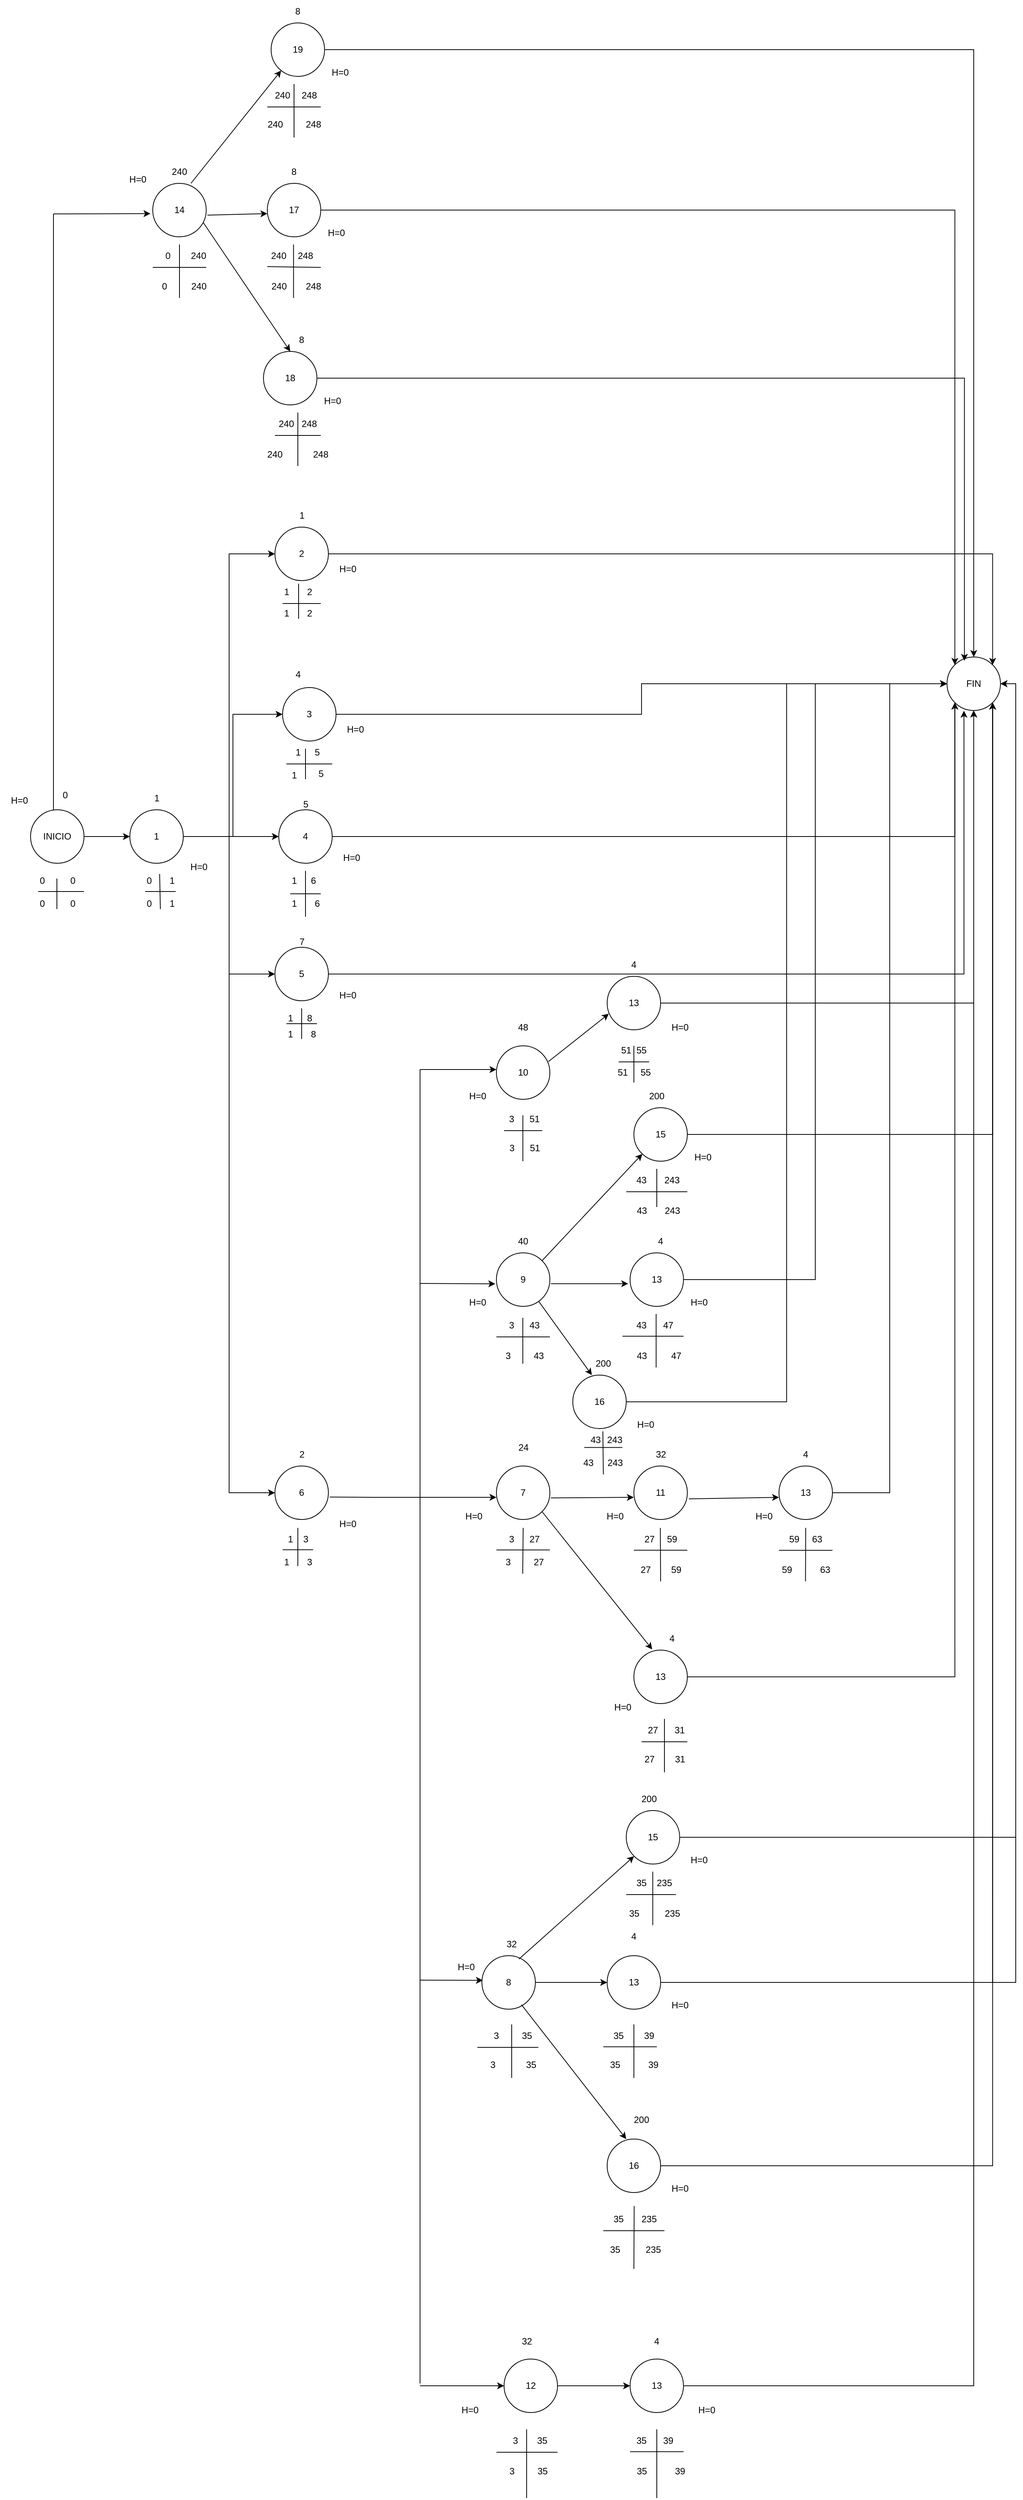 <mxfile version="28.2.0">
  <diagram name="Página-1" id="6w0agO9dn1mt7WKFG3AH">
    <mxGraphModel dx="1454" dy="1844" grid="1" gridSize="10" guides="1" tooltips="1" connect="1" arrows="1" fold="1" page="1" pageScale="1" pageWidth="827" pageHeight="1169" math="0" shadow="0">
      <root>
        <mxCell id="0" />
        <mxCell id="1" parent="0" />
        <mxCell id="1DMc-ccGn1UujM1KB7TH-1" style="edgeStyle=orthogonalEdgeStyle;rounded=0;orthogonalLoop=1;jettySize=auto;html=1;exitX=1;exitY=0.5;exitDx=0;exitDy=0;" edge="1" parent="1" source="1DMc-ccGn1UujM1KB7TH-2" target="1DMc-ccGn1UujM1KB7TH-13">
          <mxGeometry relative="1" as="geometry" />
        </mxCell>
        <mxCell id="1DMc-ccGn1UujM1KB7TH-2" value="INICIO" style="ellipse;whiteSpace=wrap;html=1;aspect=fixed;" vertex="1" parent="1">
          <mxGeometry x="650" y="860" width="70" height="70" as="geometry" />
        </mxCell>
        <mxCell id="1DMc-ccGn1UujM1KB7TH-3" value="0&lt;div&gt;&lt;br&gt;&lt;/div&gt;" style="text;html=1;align=center;verticalAlign=middle;resizable=0;points=[];autosize=1;strokeColor=none;fillColor=none;" vertex="1" parent="1">
          <mxGeometry x="680" y="828" width="30" height="40" as="geometry" />
        </mxCell>
        <mxCell id="1DMc-ccGn1UujM1KB7TH-4" value="" style="endArrow=none;html=1;rounded=0;" edge="1" parent="1">
          <mxGeometry width="50" height="50" relative="1" as="geometry">
            <mxPoint x="684.5" y="990" as="sourcePoint" />
            <mxPoint x="684.5" y="950" as="targetPoint" />
          </mxGeometry>
        </mxCell>
        <mxCell id="1DMc-ccGn1UujM1KB7TH-5" value="" style="endArrow=none;html=1;rounded=0;" edge="1" parent="1">
          <mxGeometry width="50" height="50" relative="1" as="geometry">
            <mxPoint x="660" y="967" as="sourcePoint" />
            <mxPoint x="720" y="967" as="targetPoint" />
          </mxGeometry>
        </mxCell>
        <mxCell id="1DMc-ccGn1UujM1KB7TH-6" value="0" style="text;html=1;align=center;verticalAlign=middle;resizable=0;points=[];autosize=1;strokeColor=none;fillColor=none;" vertex="1" parent="1">
          <mxGeometry x="690" y="938" width="30" height="30" as="geometry" />
        </mxCell>
        <mxCell id="1DMc-ccGn1UujM1KB7TH-7" value="0" style="text;html=1;align=center;verticalAlign=middle;resizable=0;points=[];autosize=1;strokeColor=none;fillColor=none;" vertex="1" parent="1">
          <mxGeometry x="650" y="938" width="30" height="30" as="geometry" />
        </mxCell>
        <mxCell id="1DMc-ccGn1UujM1KB7TH-8" style="edgeStyle=orthogonalEdgeStyle;rounded=0;orthogonalLoop=1;jettySize=auto;html=1;exitX=1;exitY=0.5;exitDx=0;exitDy=0;entryX=0;entryY=0.5;entryDx=0;entryDy=0;" edge="1" parent="1" source="1DMc-ccGn1UujM1KB7TH-13" target="1DMc-ccGn1UujM1KB7TH-22">
          <mxGeometry relative="1" as="geometry" />
        </mxCell>
        <mxCell id="1DMc-ccGn1UujM1KB7TH-9" style="edgeStyle=orthogonalEdgeStyle;rounded=0;orthogonalLoop=1;jettySize=auto;html=1;exitX=1;exitY=0.5;exitDx=0;exitDy=0;entryX=0;entryY=0.5;entryDx=0;entryDy=0;" edge="1" parent="1" source="1DMc-ccGn1UujM1KB7TH-13" target="1DMc-ccGn1UujM1KB7TH-19">
          <mxGeometry relative="1" as="geometry" />
        </mxCell>
        <mxCell id="1DMc-ccGn1UujM1KB7TH-10" style="edgeStyle=orthogonalEdgeStyle;rounded=0;orthogonalLoop=1;jettySize=auto;html=1;exitX=1;exitY=0.5;exitDx=0;exitDy=0;entryX=0;entryY=0.5;entryDx=0;entryDy=0;" edge="1" parent="1" source="1DMc-ccGn1UujM1KB7TH-13" target="1DMc-ccGn1UujM1KB7TH-16">
          <mxGeometry relative="1" as="geometry" />
        </mxCell>
        <mxCell id="1DMc-ccGn1UujM1KB7TH-11" style="edgeStyle=orthogonalEdgeStyle;rounded=0;orthogonalLoop=1;jettySize=auto;html=1;exitX=1;exitY=0.5;exitDx=0;exitDy=0;entryX=0;entryY=0.5;entryDx=0;entryDy=0;" edge="1" parent="1" source="1DMc-ccGn1UujM1KB7TH-13" target="1DMc-ccGn1UujM1KB7TH-20">
          <mxGeometry relative="1" as="geometry" />
        </mxCell>
        <mxCell id="1DMc-ccGn1UujM1KB7TH-12" style="edgeStyle=orthogonalEdgeStyle;rounded=0;orthogonalLoop=1;jettySize=auto;html=1;exitX=1;exitY=0.5;exitDx=0;exitDy=0;entryX=0;entryY=0.5;entryDx=0;entryDy=0;" edge="1" parent="1" source="1DMc-ccGn1UujM1KB7TH-13" target="1DMc-ccGn1UujM1KB7TH-21">
          <mxGeometry relative="1" as="geometry" />
        </mxCell>
        <mxCell id="1DMc-ccGn1UujM1KB7TH-13" value="1" style="ellipse;whiteSpace=wrap;html=1;aspect=fixed;" vertex="1" parent="1">
          <mxGeometry x="780" y="860" width="70" height="70" as="geometry" />
        </mxCell>
        <mxCell id="1DMc-ccGn1UujM1KB7TH-14" value="1" style="text;html=1;align=center;verticalAlign=middle;resizable=0;points=[];autosize=1;strokeColor=none;fillColor=none;" vertex="1" parent="1">
          <mxGeometry x="800" y="830" width="30" height="30" as="geometry" />
        </mxCell>
        <mxCell id="1DMc-ccGn1UujM1KB7TH-15" value="" style="endArrow=none;html=1;rounded=0;" edge="1" parent="1">
          <mxGeometry width="50" height="50" relative="1" as="geometry">
            <mxPoint x="800" y="967" as="sourcePoint" />
            <mxPoint x="840" y="967" as="targetPoint" />
          </mxGeometry>
        </mxCell>
        <mxCell id="1DMc-ccGn1UujM1KB7TH-254" style="edgeStyle=orthogonalEdgeStyle;rounded=0;orthogonalLoop=1;jettySize=auto;html=1;entryX=0;entryY=1;entryDx=0;entryDy=0;" edge="1" parent="1" source="1DMc-ccGn1UujM1KB7TH-16" target="1DMc-ccGn1UujM1KB7TH-193">
          <mxGeometry relative="1" as="geometry" />
        </mxCell>
        <mxCell id="1DMc-ccGn1UujM1KB7TH-16" value="4" style="ellipse;whiteSpace=wrap;html=1;aspect=fixed;" vertex="1" parent="1">
          <mxGeometry x="975" y="860" width="70" height="70" as="geometry" />
        </mxCell>
        <mxCell id="1DMc-ccGn1UujM1KB7TH-17" value="0" style="text;html=1;align=center;verticalAlign=middle;resizable=0;points=[];autosize=1;strokeColor=none;fillColor=none;" vertex="1" parent="1">
          <mxGeometry x="790" y="938" width="30" height="30" as="geometry" />
        </mxCell>
        <mxCell id="1DMc-ccGn1UujM1KB7TH-18" value="1" style="text;html=1;align=center;verticalAlign=middle;resizable=0;points=[];autosize=1;strokeColor=none;fillColor=none;" vertex="1" parent="1">
          <mxGeometry x="820" y="938" width="30" height="30" as="geometry" />
        </mxCell>
        <mxCell id="1DMc-ccGn1UujM1KB7TH-257" style="edgeStyle=orthogonalEdgeStyle;rounded=0;orthogonalLoop=1;jettySize=auto;html=1;exitX=1;exitY=0.5;exitDx=0;exitDy=0;entryX=0;entryY=0.5;entryDx=0;entryDy=0;" edge="1" parent="1" source="1DMc-ccGn1UujM1KB7TH-19" target="1DMc-ccGn1UujM1KB7TH-193">
          <mxGeometry relative="1" as="geometry" />
        </mxCell>
        <mxCell id="1DMc-ccGn1UujM1KB7TH-19" value="3" style="ellipse;whiteSpace=wrap;html=1;aspect=fixed;" vertex="1" parent="1">
          <mxGeometry x="980" y="700" width="70" height="70" as="geometry" />
        </mxCell>
        <mxCell id="1DMc-ccGn1UujM1KB7TH-20" value="5" style="ellipse;whiteSpace=wrap;html=1;aspect=fixed;" vertex="1" parent="1">
          <mxGeometry x="970" y="1040" width="70" height="70" as="geometry" />
        </mxCell>
        <mxCell id="1DMc-ccGn1UujM1KB7TH-21" value="6" style="ellipse;whiteSpace=wrap;html=1;aspect=fixed;" vertex="1" parent="1">
          <mxGeometry x="970" y="1719" width="70" height="70" as="geometry" />
        </mxCell>
        <mxCell id="1DMc-ccGn1UujM1KB7TH-261" style="edgeStyle=orthogonalEdgeStyle;rounded=0;orthogonalLoop=1;jettySize=auto;html=1;entryX=1;entryY=0;entryDx=0;entryDy=0;" edge="1" parent="1" source="1DMc-ccGn1UujM1KB7TH-22" target="1DMc-ccGn1UujM1KB7TH-193">
          <mxGeometry relative="1" as="geometry" />
        </mxCell>
        <mxCell id="1DMc-ccGn1UujM1KB7TH-22" value="2" style="ellipse;whiteSpace=wrap;html=1;aspect=fixed;" vertex="1" parent="1">
          <mxGeometry x="970" y="490" width="70" height="70" as="geometry" />
        </mxCell>
        <mxCell id="1DMc-ccGn1UujM1KB7TH-23" value="" style="endArrow=none;html=1;rounded=0;entryX=-0.033;entryY=0.2;entryDx=0;entryDy=0;entryPerimeter=0;" edge="1" parent="1" target="1DMc-ccGn1UujM1KB7TH-18">
          <mxGeometry width="50" height="50" relative="1" as="geometry">
            <mxPoint x="820" y="990" as="sourcePoint" />
            <mxPoint x="870" y="940" as="targetPoint" />
          </mxGeometry>
        </mxCell>
        <mxCell id="1DMc-ccGn1UujM1KB7TH-24" value="1" style="text;html=1;align=center;verticalAlign=middle;resizable=0;points=[];autosize=1;strokeColor=none;fillColor=none;" vertex="1" parent="1">
          <mxGeometry x="990" y="460" width="30" height="30" as="geometry" />
        </mxCell>
        <mxCell id="1DMc-ccGn1UujM1KB7TH-25" value="" style="endArrow=none;html=1;rounded=0;" edge="1" parent="1">
          <mxGeometry width="50" height="50" relative="1" as="geometry">
            <mxPoint x="980" y="590" as="sourcePoint" />
            <mxPoint x="1030" y="590" as="targetPoint" />
          </mxGeometry>
        </mxCell>
        <mxCell id="1DMc-ccGn1UujM1KB7TH-26" value="1" style="text;html=1;align=center;verticalAlign=middle;resizable=0;points=[];autosize=1;strokeColor=none;fillColor=none;" vertex="1" parent="1">
          <mxGeometry x="970" y="560" width="30" height="30" as="geometry" />
        </mxCell>
        <mxCell id="1DMc-ccGn1UujM1KB7TH-27" value="2" style="text;html=1;align=center;verticalAlign=middle;resizable=0;points=[];autosize=1;strokeColor=none;fillColor=none;" vertex="1" parent="1">
          <mxGeometry x="1000" y="560" width="30" height="30" as="geometry" />
        </mxCell>
        <mxCell id="1DMc-ccGn1UujM1KB7TH-28" value="" style="endArrow=none;html=1;rounded=0;entryX=1.033;entryY=0.133;entryDx=0;entryDy=0;entryPerimeter=0;" edge="1" parent="1" target="1DMc-ccGn1UujM1KB7TH-26">
          <mxGeometry width="50" height="50" relative="1" as="geometry">
            <mxPoint x="1001" y="610" as="sourcePoint" />
            <mxPoint x="1050" y="550" as="targetPoint" />
          </mxGeometry>
        </mxCell>
        <mxCell id="1DMc-ccGn1UujM1KB7TH-29" value="4" style="text;html=1;align=center;verticalAlign=middle;resizable=0;points=[];autosize=1;strokeColor=none;fillColor=none;" vertex="1" parent="1">
          <mxGeometry x="985" y="668" width="30" height="30" as="geometry" />
        </mxCell>
        <mxCell id="1DMc-ccGn1UujM1KB7TH-30" value="" style="endArrow=none;html=1;rounded=0;" edge="1" parent="1">
          <mxGeometry width="50" height="50" relative="1" as="geometry">
            <mxPoint x="985" y="800" as="sourcePoint" />
            <mxPoint x="1045" y="800" as="targetPoint" />
          </mxGeometry>
        </mxCell>
        <mxCell id="1DMc-ccGn1UujM1KB7TH-31" value="" style="endArrow=none;html=1;rounded=0;" edge="1" parent="1">
          <mxGeometry width="50" height="50" relative="1" as="geometry">
            <mxPoint x="1010" y="820" as="sourcePoint" />
            <mxPoint x="1010" y="780" as="targetPoint" />
          </mxGeometry>
        </mxCell>
        <mxCell id="1DMc-ccGn1UujM1KB7TH-32" value="1" style="text;html=1;align=center;verticalAlign=middle;resizable=0;points=[];autosize=1;strokeColor=none;fillColor=none;" vertex="1" parent="1">
          <mxGeometry x="985" y="770" width="30" height="30" as="geometry" />
        </mxCell>
        <mxCell id="1DMc-ccGn1UujM1KB7TH-33" value="5" style="text;html=1;align=center;verticalAlign=middle;resizable=0;points=[];autosize=1;strokeColor=none;fillColor=none;" vertex="1" parent="1">
          <mxGeometry x="1010" y="770" width="30" height="30" as="geometry" />
        </mxCell>
        <mxCell id="1DMc-ccGn1UujM1KB7TH-34" value="5" style="text;html=1;align=center;verticalAlign=middle;resizable=0;points=[];autosize=1;strokeColor=none;fillColor=none;" vertex="1" parent="1">
          <mxGeometry x="995" y="838" width="30" height="30" as="geometry" />
        </mxCell>
        <mxCell id="1DMc-ccGn1UujM1KB7TH-35" value="" style="endArrow=none;html=1;rounded=0;" edge="1" parent="1">
          <mxGeometry width="50" height="50" relative="1" as="geometry">
            <mxPoint x="1010" y="1000" as="sourcePoint" />
            <mxPoint x="1010" y="940" as="targetPoint" />
          </mxGeometry>
        </mxCell>
        <mxCell id="1DMc-ccGn1UujM1KB7TH-36" value="" style="endArrow=none;html=1;rounded=0;" edge="1" parent="1">
          <mxGeometry width="50" height="50" relative="1" as="geometry">
            <mxPoint x="990" y="970" as="sourcePoint" />
            <mxPoint x="1030" y="970" as="targetPoint" />
          </mxGeometry>
        </mxCell>
        <mxCell id="1DMc-ccGn1UujM1KB7TH-37" value="1" style="text;html=1;align=center;verticalAlign=middle;resizable=0;points=[];autosize=1;strokeColor=none;fillColor=none;" vertex="1" parent="1">
          <mxGeometry x="980" y="938" width="30" height="30" as="geometry" />
        </mxCell>
        <mxCell id="1DMc-ccGn1UujM1KB7TH-38" value="6" style="text;html=1;align=center;verticalAlign=middle;resizable=0;points=[];autosize=1;strokeColor=none;fillColor=none;" vertex="1" parent="1">
          <mxGeometry x="1005" y="938" width="30" height="30" as="geometry" />
        </mxCell>
        <mxCell id="1DMc-ccGn1UujM1KB7TH-39" value="7" style="text;html=1;align=center;verticalAlign=middle;resizable=0;points=[];autosize=1;strokeColor=none;fillColor=none;" vertex="1" parent="1">
          <mxGeometry x="990" y="1018" width="30" height="30" as="geometry" />
        </mxCell>
        <mxCell id="1DMc-ccGn1UujM1KB7TH-40" value="" style="endArrow=none;html=1;rounded=0;" edge="1" parent="1">
          <mxGeometry width="50" height="50" relative="1" as="geometry">
            <mxPoint x="985" y="1140" as="sourcePoint" />
            <mxPoint x="1025" y="1140" as="targetPoint" />
          </mxGeometry>
        </mxCell>
        <mxCell id="1DMc-ccGn1UujM1KB7TH-41" value="" style="endArrow=none;html=1;rounded=0;" edge="1" parent="1">
          <mxGeometry width="50" height="50" relative="1" as="geometry">
            <mxPoint x="1005" y="1160" as="sourcePoint" />
            <mxPoint x="1005" y="1120" as="targetPoint" />
          </mxGeometry>
        </mxCell>
        <mxCell id="1DMc-ccGn1UujM1KB7TH-42" value="1" style="text;html=1;align=center;verticalAlign=middle;resizable=0;points=[];autosize=1;strokeColor=none;fillColor=none;" vertex="1" parent="1">
          <mxGeometry x="975" y="1118" width="30" height="30" as="geometry" />
        </mxCell>
        <mxCell id="1DMc-ccGn1UujM1KB7TH-43" value="8" style="text;html=1;align=center;verticalAlign=middle;resizable=0;points=[];autosize=1;strokeColor=none;fillColor=none;" vertex="1" parent="1">
          <mxGeometry x="1000" y="1118" width="30" height="30" as="geometry" />
        </mxCell>
        <mxCell id="1DMc-ccGn1UujM1KB7TH-44" value="2" style="text;html=1;align=center;verticalAlign=middle;resizable=0;points=[];autosize=1;strokeColor=none;fillColor=none;" vertex="1" parent="1">
          <mxGeometry x="990" y="1689" width="30" height="30" as="geometry" />
        </mxCell>
        <mxCell id="1DMc-ccGn1UujM1KB7TH-45" value="" style="endArrow=none;html=1;rounded=0;" edge="1" parent="1">
          <mxGeometry width="50" height="50" relative="1" as="geometry">
            <mxPoint x="1000" y="1850" as="sourcePoint" />
            <mxPoint x="1000" y="1800" as="targetPoint" />
          </mxGeometry>
        </mxCell>
        <mxCell id="1DMc-ccGn1UujM1KB7TH-46" value="" style="endArrow=none;html=1;rounded=0;" edge="1" parent="1">
          <mxGeometry width="50" height="50" relative="1" as="geometry">
            <mxPoint x="980" y="1828.57" as="sourcePoint" />
            <mxPoint x="1020" y="1828.57" as="targetPoint" />
          </mxGeometry>
        </mxCell>
        <mxCell id="1DMc-ccGn1UujM1KB7TH-47" value="1" style="text;html=1;align=center;verticalAlign=middle;resizable=0;points=[];autosize=1;strokeColor=none;fillColor=none;" vertex="1" parent="1">
          <mxGeometry x="975" y="1800" width="30" height="30" as="geometry" />
        </mxCell>
        <mxCell id="1DMc-ccGn1UujM1KB7TH-48" value="3" style="text;html=1;align=center;verticalAlign=middle;resizable=0;points=[];autosize=1;strokeColor=none;fillColor=none;" vertex="1" parent="1">
          <mxGeometry x="995" y="1800" width="30" height="30" as="geometry" />
        </mxCell>
        <mxCell id="1DMc-ccGn1UujM1KB7TH-49" value="" style="endArrow=none;html=1;rounded=0;exitX=1.025;exitY=0.581;exitDx=0;exitDy=0;endFill=0;exitPerimeter=0;" edge="1" parent="1" source="1DMc-ccGn1UujM1KB7TH-21">
          <mxGeometry width="50" height="50" relative="1" as="geometry">
            <mxPoint x="1070" y="1770" as="sourcePoint" />
            <mxPoint x="1160" y="1760" as="targetPoint" />
            <Array as="points">
              <mxPoint x="1100" y="1760" />
            </Array>
          </mxGeometry>
        </mxCell>
        <mxCell id="1DMc-ccGn1UujM1KB7TH-50" value="" style="endArrow=none;html=1;rounded=0;endFill=0;" edge="1" parent="1">
          <mxGeometry width="50" height="50" relative="1" as="geometry">
            <mxPoint x="1160" y="2920" as="sourcePoint" />
            <mxPoint x="1160" y="1200" as="targetPoint" />
          </mxGeometry>
        </mxCell>
        <mxCell id="1DMc-ccGn1UujM1KB7TH-51" value="9" style="ellipse;whiteSpace=wrap;html=1;aspect=fixed;" vertex="1" parent="1">
          <mxGeometry x="1260" y="1440" width="70" height="70" as="geometry" />
        </mxCell>
        <mxCell id="1DMc-ccGn1UujM1KB7TH-52" value="" style="endArrow=none;html=1;rounded=0;" edge="1" parent="1">
          <mxGeometry width="50" height="50" relative="1" as="geometry">
            <mxPoint x="1294.57" y="1585" as="sourcePoint" />
            <mxPoint x="1294.57" y="1525" as="targetPoint" />
          </mxGeometry>
        </mxCell>
        <mxCell id="1DMc-ccGn1UujM1KB7TH-53" value="" style="endArrow=none;html=1;rounded=0;" edge="1" parent="1">
          <mxGeometry width="50" height="50" relative="1" as="geometry">
            <mxPoint x="1260" y="1550" as="sourcePoint" />
            <mxPoint x="1330" y="1550" as="targetPoint" />
          </mxGeometry>
        </mxCell>
        <mxCell id="1DMc-ccGn1UujM1KB7TH-54" value="40" style="text;html=1;align=center;verticalAlign=middle;whiteSpace=wrap;rounded=0;" vertex="1" parent="1">
          <mxGeometry x="1265" y="1410" width="60" height="30" as="geometry" />
        </mxCell>
        <mxCell id="1DMc-ccGn1UujM1KB7TH-55" value="43" style="text;html=1;align=center;verticalAlign=middle;whiteSpace=wrap;rounded=0;" vertex="1" parent="1">
          <mxGeometry x="1280" y="1520" width="60" height="30" as="geometry" />
        </mxCell>
        <mxCell id="1DMc-ccGn1UujM1KB7TH-56" value="3" style="text;html=1;align=center;verticalAlign=middle;whiteSpace=wrap;rounded=0;" vertex="1" parent="1">
          <mxGeometry x="1250" y="1520" width="60" height="30" as="geometry" />
        </mxCell>
        <mxCell id="1DMc-ccGn1UujM1KB7TH-57" value="" style="endArrow=classic;html=1;rounded=0;entryX=-0.022;entryY=0.579;entryDx=0;entryDy=0;entryPerimeter=0;" edge="1" parent="1" target="1DMc-ccGn1UujM1KB7TH-51">
          <mxGeometry width="50" height="50" relative="1" as="geometry">
            <mxPoint x="1160" y="1480" as="sourcePoint" />
            <mxPoint x="1240" y="1510" as="targetPoint" />
          </mxGeometry>
        </mxCell>
        <mxCell id="1DMc-ccGn1UujM1KB7TH-58" value="&lt;div&gt;7&lt;/div&gt;" style="ellipse;whiteSpace=wrap;html=1;aspect=fixed;" vertex="1" parent="1">
          <mxGeometry x="1260" y="1719" width="70" height="70" as="geometry" />
        </mxCell>
        <mxCell id="1DMc-ccGn1UujM1KB7TH-59" value="" style="endArrow=classic;html=1;rounded=0;entryX=0;entryY=0.586;entryDx=0;entryDy=0;entryPerimeter=0;" edge="1" parent="1" target="1DMc-ccGn1UujM1KB7TH-58">
          <mxGeometry width="50" height="50" relative="1" as="geometry">
            <mxPoint x="1160" y="1760" as="sourcePoint" />
            <mxPoint x="1240" y="1740" as="targetPoint" />
          </mxGeometry>
        </mxCell>
        <mxCell id="1DMc-ccGn1UujM1KB7TH-60" value="24" style="text;html=1;align=center;verticalAlign=middle;resizable=0;points=[];autosize=1;strokeColor=none;fillColor=none;" vertex="1" parent="1">
          <mxGeometry x="1275" y="1680" width="40" height="30" as="geometry" />
        </mxCell>
        <mxCell id="1DMc-ccGn1UujM1KB7TH-61" value="" style="endArrow=none;html=1;rounded=0;" edge="1" parent="1">
          <mxGeometry width="50" height="50" relative="1" as="geometry">
            <mxPoint x="1294.44" y="1860" as="sourcePoint" />
            <mxPoint x="1295" y="1800" as="targetPoint" />
          </mxGeometry>
        </mxCell>
        <mxCell id="1DMc-ccGn1UujM1KB7TH-62" value="" style="endArrow=none;html=1;rounded=0;" edge="1" parent="1">
          <mxGeometry width="50" height="50" relative="1" as="geometry">
            <mxPoint x="1260" y="1828.89" as="sourcePoint" />
            <mxPoint x="1330" y="1828.89" as="targetPoint" />
          </mxGeometry>
        </mxCell>
        <mxCell id="1DMc-ccGn1UujM1KB7TH-63" value="3" style="text;html=1;align=center;verticalAlign=middle;whiteSpace=wrap;rounded=0;" vertex="1" parent="1">
          <mxGeometry x="1250" y="1800" width="60" height="30" as="geometry" />
        </mxCell>
        <mxCell id="1DMc-ccGn1UujM1KB7TH-64" value="27" style="text;html=1;align=center;verticalAlign=middle;whiteSpace=wrap;rounded=0;" vertex="1" parent="1">
          <mxGeometry x="1280" y="1800" width="60" height="30" as="geometry" />
        </mxCell>
        <mxCell id="1DMc-ccGn1UujM1KB7TH-65" value="10" style="ellipse;whiteSpace=wrap;html=1;aspect=fixed;" vertex="1" parent="1">
          <mxGeometry x="1260" y="1169" width="70" height="70" as="geometry" />
        </mxCell>
        <mxCell id="1DMc-ccGn1UujM1KB7TH-66" value="" style="endArrow=classic;html=1;rounded=0;" edge="1" parent="1">
          <mxGeometry width="50" height="50" relative="1" as="geometry">
            <mxPoint x="1160" y="1200" as="sourcePoint" />
            <mxPoint x="1260" y="1200" as="targetPoint" />
          </mxGeometry>
        </mxCell>
        <mxCell id="1DMc-ccGn1UujM1KB7TH-67" value="48" style="text;html=1;align=center;verticalAlign=middle;whiteSpace=wrap;rounded=0;" vertex="1" parent="1">
          <mxGeometry x="1265" y="1130" width="60" height="30" as="geometry" />
        </mxCell>
        <mxCell id="1DMc-ccGn1UujM1KB7TH-68" value="" style="endArrow=none;html=1;rounded=0;" edge="1" parent="1">
          <mxGeometry width="50" height="50" relative="1" as="geometry">
            <mxPoint x="1294.64" y="1320" as="sourcePoint" />
            <mxPoint x="1294.64" y="1260" as="targetPoint" />
          </mxGeometry>
        </mxCell>
        <mxCell id="1DMc-ccGn1UujM1KB7TH-69" value="" style="endArrow=none;html=1;rounded=0;" edge="1" parent="1">
          <mxGeometry width="50" height="50" relative="1" as="geometry">
            <mxPoint x="1270" y="1280" as="sourcePoint" />
            <mxPoint x="1320" y="1280" as="targetPoint" />
          </mxGeometry>
        </mxCell>
        <mxCell id="1DMc-ccGn1UujM1KB7TH-70" value="51" style="text;html=1;align=center;verticalAlign=middle;whiteSpace=wrap;rounded=0;" vertex="1" parent="1">
          <mxGeometry x="1280" y="1250" width="60" height="30" as="geometry" />
        </mxCell>
        <mxCell id="1DMc-ccGn1UujM1KB7TH-71" value="3" style="text;html=1;align=center;verticalAlign=middle;whiteSpace=wrap;rounded=0;" vertex="1" parent="1">
          <mxGeometry x="1250" y="1250" width="60" height="30" as="geometry" />
        </mxCell>
        <mxCell id="1DMc-ccGn1UujM1KB7TH-72" value="" style="endArrow=classic;html=1;rounded=0;entryX=0.945;entryY=1.075;entryDx=0;entryDy=0;entryPerimeter=0;" edge="1" parent="1" target="1DMc-ccGn1UujM1KB7TH-292">
          <mxGeometry width="50" height="50" relative="1" as="geometry">
            <mxPoint x="1160" y="2392" as="sourcePoint" />
            <mxPoint x="1245" y="2400" as="targetPoint" />
          </mxGeometry>
        </mxCell>
        <mxCell id="1DMc-ccGn1UujM1KB7TH-294" style="edgeStyle=orthogonalEdgeStyle;rounded=0;orthogonalLoop=1;jettySize=auto;html=1;entryX=0;entryY=0.5;entryDx=0;entryDy=0;" edge="1" parent="1" source="1DMc-ccGn1UujM1KB7TH-73" target="1DMc-ccGn1UujM1KB7TH-101">
          <mxGeometry relative="1" as="geometry" />
        </mxCell>
        <mxCell id="1DMc-ccGn1UujM1KB7TH-73" value="&lt;div&gt;8&lt;/div&gt;" style="ellipse;whiteSpace=wrap;html=1;aspect=fixed;" vertex="1" parent="1">
          <mxGeometry x="1241" y="2360" width="70" height="70" as="geometry" />
        </mxCell>
        <mxCell id="1DMc-ccGn1UujM1KB7TH-74" value="32" style="text;html=1;align=center;verticalAlign=middle;whiteSpace=wrap;rounded=0;" vertex="1" parent="1">
          <mxGeometry x="1250" y="2330" width="60" height="30" as="geometry" />
        </mxCell>
        <mxCell id="1DMc-ccGn1UujM1KB7TH-75" value="" style="endArrow=none;html=1;rounded=0;" edge="1" parent="1">
          <mxGeometry width="50" height="50" relative="1" as="geometry">
            <mxPoint x="1280" y="2520" as="sourcePoint" />
            <mxPoint x="1280" y="2450" as="targetPoint" />
          </mxGeometry>
        </mxCell>
        <mxCell id="1DMc-ccGn1UujM1KB7TH-76" value="" style="endArrow=none;html=1;rounded=0;" edge="1" parent="1">
          <mxGeometry width="50" height="50" relative="1" as="geometry">
            <mxPoint x="1235" y="2480" as="sourcePoint" />
            <mxPoint x="1315" y="2480" as="targetPoint" />
          </mxGeometry>
        </mxCell>
        <mxCell id="1DMc-ccGn1UujM1KB7TH-77" value="35" style="text;html=1;align=center;verticalAlign=middle;whiteSpace=wrap;rounded=0;" vertex="1" parent="1">
          <mxGeometry x="1270" y="2450" width="60" height="30" as="geometry" />
        </mxCell>
        <mxCell id="1DMc-ccGn1UujM1KB7TH-78" value="3" style="text;html=1;align=center;verticalAlign=middle;whiteSpace=wrap;rounded=0;" vertex="1" parent="1">
          <mxGeometry x="1230" y="2450" width="60" height="30" as="geometry" />
        </mxCell>
        <mxCell id="1DMc-ccGn1UujM1KB7TH-79" value="" style="endArrow=classic;html=1;rounded=0;exitX=1.018;exitY=0.596;exitDx=0;exitDy=0;exitPerimeter=0;entryX=-0.002;entryY=0.586;entryDx=0;entryDy=0;entryPerimeter=0;endFill=1;" edge="1" parent="1" source="1DMc-ccGn1UujM1KB7TH-58" target="1DMc-ccGn1UujM1KB7TH-80">
          <mxGeometry width="50" height="50" relative="1" as="geometry">
            <mxPoint x="1350" y="1790" as="sourcePoint" />
            <mxPoint x="1437" y="1760" as="targetPoint" />
          </mxGeometry>
        </mxCell>
        <mxCell id="1DMc-ccGn1UujM1KB7TH-80" value="&lt;div&gt;11&lt;/div&gt;" style="ellipse;whiteSpace=wrap;html=1;aspect=fixed;" vertex="1" parent="1">
          <mxGeometry x="1440" y="1719" width="70" height="70" as="geometry" />
        </mxCell>
        <mxCell id="1DMc-ccGn1UujM1KB7TH-81" value="" style="endArrow=none;html=1;rounded=0;" edge="1" parent="1">
          <mxGeometry width="50" height="50" relative="1" as="geometry">
            <mxPoint x="1475" y="1870" as="sourcePoint" />
            <mxPoint x="1474.64" y="1800" as="targetPoint" />
          </mxGeometry>
        </mxCell>
        <mxCell id="1DMc-ccGn1UujM1KB7TH-82" value="" style="endArrow=none;html=1;rounded=0;" edge="1" parent="1">
          <mxGeometry width="50" height="50" relative="1" as="geometry">
            <mxPoint x="1440" y="1829.29" as="sourcePoint" />
            <mxPoint x="1510" y="1829.29" as="targetPoint" />
          </mxGeometry>
        </mxCell>
        <mxCell id="1DMc-ccGn1UujM1KB7TH-83" value="32" style="text;html=1;align=center;verticalAlign=middle;resizable=0;points=[];autosize=1;strokeColor=none;fillColor=none;" vertex="1" parent="1">
          <mxGeometry x="1455" y="1689" width="40" height="30" as="geometry" />
        </mxCell>
        <mxCell id="1DMc-ccGn1UujM1KB7TH-84" value="59" style="text;html=1;align=center;verticalAlign=middle;whiteSpace=wrap;rounded=0;" vertex="1" parent="1">
          <mxGeometry x="1460" y="1800" width="60" height="30" as="geometry" />
        </mxCell>
        <mxCell id="1DMc-ccGn1UujM1KB7TH-85" value="27" style="text;html=1;align=center;verticalAlign=middle;resizable=0;points=[];autosize=1;strokeColor=none;fillColor=none;" vertex="1" parent="1">
          <mxGeometry x="1440" y="1800" width="40" height="30" as="geometry" />
        </mxCell>
        <mxCell id="1DMc-ccGn1UujM1KB7TH-267" style="edgeStyle=orthogonalEdgeStyle;rounded=0;orthogonalLoop=1;jettySize=auto;html=1;exitX=1;exitY=0.5;exitDx=0;exitDy=0;entryX=0;entryY=1;entryDx=0;entryDy=0;" edge="1" parent="1" source="1DMc-ccGn1UujM1KB7TH-86" target="1DMc-ccGn1UujM1KB7TH-193">
          <mxGeometry relative="1" as="geometry" />
        </mxCell>
        <mxCell id="1DMc-ccGn1UujM1KB7TH-86" value="&lt;div&gt;13&lt;/div&gt;" style="ellipse;whiteSpace=wrap;html=1;aspect=fixed;" vertex="1" parent="1">
          <mxGeometry x="1440" y="1960" width="70" height="70" as="geometry" />
        </mxCell>
        <mxCell id="1DMc-ccGn1UujM1KB7TH-87" value="" style="endArrow=classic;html=1;rounded=0;exitX=1;exitY=1;exitDx=0;exitDy=0;entryX=0.343;entryY=-0.014;entryDx=0;entryDy=0;entryPerimeter=0;" edge="1" parent="1" source="1DMc-ccGn1UujM1KB7TH-58" target="1DMc-ccGn1UujM1KB7TH-86">
          <mxGeometry width="50" height="50" relative="1" as="geometry">
            <mxPoint x="1380" y="1910" as="sourcePoint" />
            <mxPoint x="1430" y="1860" as="targetPoint" />
          </mxGeometry>
        </mxCell>
        <mxCell id="1DMc-ccGn1UujM1KB7TH-88" value="4" style="text;html=1;align=center;verticalAlign=middle;whiteSpace=wrap;rounded=0;" vertex="1" parent="1">
          <mxGeometry x="1460" y="1930" width="60" height="30" as="geometry" />
        </mxCell>
        <mxCell id="1DMc-ccGn1UujM1KB7TH-89" value="" style="endArrow=none;html=1;rounded=0;" edge="1" parent="1">
          <mxGeometry width="50" height="50" relative="1" as="geometry">
            <mxPoint x="1480" y="2120" as="sourcePoint" />
            <mxPoint x="1480" y="2050" as="targetPoint" />
          </mxGeometry>
        </mxCell>
        <mxCell id="1DMc-ccGn1UujM1KB7TH-90" value="" style="endArrow=none;html=1;rounded=0;" edge="1" parent="1">
          <mxGeometry width="50" height="50" relative="1" as="geometry">
            <mxPoint x="1450" y="2080" as="sourcePoint" />
            <mxPoint x="1510" y="2080" as="targetPoint" />
          </mxGeometry>
        </mxCell>
        <mxCell id="1DMc-ccGn1UujM1KB7TH-91" value="27" style="text;html=1;align=center;verticalAlign=middle;whiteSpace=wrap;rounded=0;" vertex="1" parent="1">
          <mxGeometry x="1435" y="2050" width="60" height="30" as="geometry" />
        </mxCell>
        <mxCell id="1DMc-ccGn1UujM1KB7TH-92" value="31" style="text;html=1;align=center;verticalAlign=middle;whiteSpace=wrap;rounded=0;" vertex="1" parent="1">
          <mxGeometry x="1470" y="2050" width="60" height="30" as="geometry" />
        </mxCell>
        <mxCell id="1DMc-ccGn1UujM1KB7TH-93" value="" style="endArrow=classic;html=1;rounded=0;exitX=1.029;exitY=0.614;exitDx=0;exitDy=0;exitPerimeter=0;entryX=0;entryY=0.586;entryDx=0;entryDy=0;entryPerimeter=0;" edge="1" parent="1" source="1DMc-ccGn1UujM1KB7TH-80" target="1DMc-ccGn1UujM1KB7TH-94">
          <mxGeometry width="50" height="50" relative="1" as="geometry">
            <mxPoint x="1530" y="1780" as="sourcePoint" />
            <mxPoint x="1620" y="1763" as="targetPoint" />
          </mxGeometry>
        </mxCell>
        <mxCell id="1DMc-ccGn1UujM1KB7TH-266" style="edgeStyle=orthogonalEdgeStyle;rounded=0;orthogonalLoop=1;jettySize=auto;html=1;exitX=1;exitY=0.5;exitDx=0;exitDy=0;entryX=0;entryY=0.5;entryDx=0;entryDy=0;" edge="1" parent="1" source="1DMc-ccGn1UujM1KB7TH-94" target="1DMc-ccGn1UujM1KB7TH-193">
          <mxGeometry relative="1" as="geometry" />
        </mxCell>
        <mxCell id="1DMc-ccGn1UujM1KB7TH-94" value="&lt;div&gt;13&lt;/div&gt;" style="ellipse;whiteSpace=wrap;html=1;aspect=fixed;" vertex="1" parent="1">
          <mxGeometry x="1630" y="1719" width="70" height="70" as="geometry" />
        </mxCell>
        <mxCell id="1DMc-ccGn1UujM1KB7TH-95" value="4" style="text;html=1;align=center;verticalAlign=middle;whiteSpace=wrap;rounded=0;" vertex="1" parent="1">
          <mxGeometry x="1635" y="1689" width="60" height="30" as="geometry" />
        </mxCell>
        <mxCell id="1DMc-ccGn1UujM1KB7TH-96" value="" style="endArrow=none;html=1;rounded=0;entryX=0.75;entryY=0;entryDx=0;entryDy=0;" edge="1" parent="1" target="1DMc-ccGn1UujM1KB7TH-98">
          <mxGeometry width="50" height="50" relative="1" as="geometry">
            <mxPoint x="1664.71" y="1870" as="sourcePoint" />
            <mxPoint x="1664.71" y="1810" as="targetPoint" />
          </mxGeometry>
        </mxCell>
        <mxCell id="1DMc-ccGn1UujM1KB7TH-97" value="" style="endArrow=none;html=1;rounded=0;" edge="1" parent="1">
          <mxGeometry width="50" height="50" relative="1" as="geometry">
            <mxPoint x="1630" y="1829.43" as="sourcePoint" />
            <mxPoint x="1700" y="1829.43" as="targetPoint" />
          </mxGeometry>
        </mxCell>
        <mxCell id="1DMc-ccGn1UujM1KB7TH-98" value="59" style="text;html=1;align=center;verticalAlign=middle;whiteSpace=wrap;rounded=0;" vertex="1" parent="1">
          <mxGeometry x="1620" y="1800" width="60" height="30" as="geometry" />
        </mxCell>
        <mxCell id="1DMc-ccGn1UujM1KB7TH-99" value="63" style="text;html=1;align=center;verticalAlign=middle;whiteSpace=wrap;rounded=0;" vertex="1" parent="1">
          <mxGeometry x="1650" y="1800" width="60" height="30" as="geometry" />
        </mxCell>
        <mxCell id="1DMc-ccGn1UujM1KB7TH-260" style="edgeStyle=orthogonalEdgeStyle;rounded=0;orthogonalLoop=1;jettySize=auto;html=1;entryX=1;entryY=0.5;entryDx=0;entryDy=0;" edge="1" parent="1" source="1DMc-ccGn1UujM1KB7TH-101" target="1DMc-ccGn1UujM1KB7TH-193">
          <mxGeometry relative="1" as="geometry" />
        </mxCell>
        <mxCell id="1DMc-ccGn1UujM1KB7TH-269" style="edgeStyle=orthogonalEdgeStyle;rounded=0;orthogonalLoop=1;jettySize=auto;html=1;entryX=1;entryY=1;entryDx=0;entryDy=0;" edge="1" parent="1" source="1DMc-ccGn1UujM1KB7TH-101" target="1DMc-ccGn1UujM1KB7TH-193">
          <mxGeometry relative="1" as="geometry" />
        </mxCell>
        <mxCell id="1DMc-ccGn1UujM1KB7TH-101" value="&lt;div&gt;13&lt;/div&gt;" style="ellipse;whiteSpace=wrap;html=1;aspect=fixed;" vertex="1" parent="1">
          <mxGeometry x="1405" y="2360" width="70" height="70" as="geometry" />
        </mxCell>
        <mxCell id="1DMc-ccGn1UujM1KB7TH-102" value="4" style="text;html=1;align=center;verticalAlign=middle;whiteSpace=wrap;rounded=0;" vertex="1" parent="1">
          <mxGeometry x="1410" y="2320" width="60" height="30" as="geometry" />
        </mxCell>
        <mxCell id="1DMc-ccGn1UujM1KB7TH-103" value="" style="endArrow=none;html=1;rounded=0;" edge="1" parent="1">
          <mxGeometry width="50" height="50" relative="1" as="geometry">
            <mxPoint x="1440" y="2520" as="sourcePoint" />
            <mxPoint x="1440" y="2450" as="targetPoint" />
          </mxGeometry>
        </mxCell>
        <mxCell id="1DMc-ccGn1UujM1KB7TH-104" value="" style="endArrow=none;html=1;rounded=0;" edge="1" parent="1">
          <mxGeometry width="50" height="50" relative="1" as="geometry">
            <mxPoint x="1400" y="2479.31" as="sourcePoint" />
            <mxPoint x="1470" y="2479.31" as="targetPoint" />
          </mxGeometry>
        </mxCell>
        <mxCell id="1DMc-ccGn1UujM1KB7TH-105" value="35" style="text;html=1;align=center;verticalAlign=middle;whiteSpace=wrap;rounded=0;" vertex="1" parent="1">
          <mxGeometry x="1390" y="2450" width="60" height="30" as="geometry" />
        </mxCell>
        <mxCell id="1DMc-ccGn1UujM1KB7TH-106" value="39" style="text;html=1;align=center;verticalAlign=middle;whiteSpace=wrap;rounded=0;" vertex="1" parent="1">
          <mxGeometry x="1430" y="2450" width="60" height="30" as="geometry" />
        </mxCell>
        <mxCell id="1DMc-ccGn1UujM1KB7TH-107" value="" style="endArrow=classic;html=1;rounded=0;entryX=0;entryY=1;entryDx=0;entryDy=0;exitX=0.692;exitY=0.065;exitDx=0;exitDy=0;exitPerimeter=0;" edge="1" parent="1" source="1DMc-ccGn1UujM1KB7TH-73" target="1DMc-ccGn1UujM1KB7TH-108">
          <mxGeometry width="50" height="50" relative="1" as="geometry">
            <mxPoint x="1300" y="2360" as="sourcePoint" />
            <mxPoint x="1410" y="2240" as="targetPoint" />
          </mxGeometry>
        </mxCell>
        <mxCell id="1DMc-ccGn1UujM1KB7TH-268" style="edgeStyle=orthogonalEdgeStyle;rounded=0;orthogonalLoop=1;jettySize=auto;html=1;entryX=1;entryY=0.5;entryDx=0;entryDy=0;" edge="1" parent="1" source="1DMc-ccGn1UujM1KB7TH-108" target="1DMc-ccGn1UujM1KB7TH-193">
          <mxGeometry relative="1" as="geometry" />
        </mxCell>
        <mxCell id="1DMc-ccGn1UujM1KB7TH-108" value="&lt;div&gt;15&lt;/div&gt;" style="ellipse;whiteSpace=wrap;html=1;aspect=fixed;" vertex="1" parent="1">
          <mxGeometry x="1430" y="2170" width="70" height="70" as="geometry" />
        </mxCell>
        <mxCell id="1DMc-ccGn1UujM1KB7TH-109" value="" style="endArrow=none;html=1;rounded=0;exitX=0.912;exitY=0;exitDx=0;exitDy=0;exitPerimeter=0;" edge="1" parent="1" source="1DMc-ccGn1UujM1KB7TH-102">
          <mxGeometry width="50" height="50" relative="1" as="geometry">
            <mxPoint x="1465" y="2310" as="sourcePoint" />
            <mxPoint x="1464.71" y="2250" as="targetPoint" />
          </mxGeometry>
        </mxCell>
        <mxCell id="1DMc-ccGn1UujM1KB7TH-110" value="" style="endArrow=none;html=1;rounded=0;entryX=0;entryY=1;entryDx=0;entryDy=0;" edge="1" parent="1">
          <mxGeometry width="50" height="50" relative="1" as="geometry">
            <mxPoint x="1430" y="2280" as="sourcePoint" />
            <mxPoint x="1495" y="2280" as="targetPoint" />
          </mxGeometry>
        </mxCell>
        <mxCell id="1DMc-ccGn1UujM1KB7TH-111" value="35" style="text;html=1;align=center;verticalAlign=middle;whiteSpace=wrap;rounded=0;" vertex="1" parent="1">
          <mxGeometry x="1420" y="2250" width="60" height="30" as="geometry" />
        </mxCell>
        <mxCell id="1DMc-ccGn1UujM1KB7TH-112" value="200" style="text;html=1;align=center;verticalAlign=middle;whiteSpace=wrap;rounded=0;" vertex="1" parent="1">
          <mxGeometry x="1430" y="2140" width="60" height="30" as="geometry" />
        </mxCell>
        <mxCell id="1DMc-ccGn1UujM1KB7TH-113" value="235" style="text;html=1;align=center;verticalAlign=middle;whiteSpace=wrap;rounded=0;" vertex="1" parent="1">
          <mxGeometry x="1450" y="2250" width="60" height="30" as="geometry" />
        </mxCell>
        <mxCell id="1DMc-ccGn1UujM1KB7TH-114" value="" style="endArrow=classic;html=1;rounded=0;exitX=0.739;exitY=0.915;exitDx=0;exitDy=0;entryX=0.357;entryY=0;entryDx=0;entryDy=0;entryPerimeter=0;exitPerimeter=0;" edge="1" parent="1" source="1DMc-ccGn1UujM1KB7TH-73" target="1DMc-ccGn1UujM1KB7TH-115">
          <mxGeometry width="50" height="50" relative="1" as="geometry">
            <mxPoint x="1390" y="2590" as="sourcePoint" />
            <mxPoint x="1430" y="2580" as="targetPoint" />
          </mxGeometry>
        </mxCell>
        <mxCell id="1DMc-ccGn1UujM1KB7TH-259" style="edgeStyle=orthogonalEdgeStyle;rounded=0;orthogonalLoop=1;jettySize=auto;html=1;entryX=1;entryY=1;entryDx=0;entryDy=0;" edge="1" parent="1" source="1DMc-ccGn1UujM1KB7TH-115" target="1DMc-ccGn1UujM1KB7TH-193">
          <mxGeometry relative="1" as="geometry" />
        </mxCell>
        <mxCell id="1DMc-ccGn1UujM1KB7TH-115" value="&lt;div&gt;16&lt;/div&gt;" style="ellipse;whiteSpace=wrap;html=1;aspect=fixed;" vertex="1" parent="1">
          <mxGeometry x="1405" y="2600" width="70" height="70" as="geometry" />
        </mxCell>
        <mxCell id="1DMc-ccGn1UujM1KB7TH-116" value="200" style="text;html=1;align=center;verticalAlign=middle;whiteSpace=wrap;rounded=0;" vertex="1" parent="1">
          <mxGeometry x="1420" y="2560" width="60" height="30" as="geometry" />
        </mxCell>
        <mxCell id="1DMc-ccGn1UujM1KB7TH-117" value="" style="endArrow=none;html=1;rounded=0;entryX=0.173;entryY=-0.077;entryDx=0;entryDy=0;entryPerimeter=0;" edge="1" parent="1" target="1DMc-ccGn1UujM1KB7TH-120">
          <mxGeometry width="50" height="50" relative="1" as="geometry">
            <mxPoint x="1440" y="2770" as="sourcePoint" />
            <mxPoint x="1440" y="2680" as="targetPoint" />
          </mxGeometry>
        </mxCell>
        <mxCell id="1DMc-ccGn1UujM1KB7TH-118" value="" style="endArrow=none;html=1;rounded=0;" edge="1" parent="1">
          <mxGeometry width="50" height="50" relative="1" as="geometry">
            <mxPoint x="1400" y="2720" as="sourcePoint" />
            <mxPoint x="1480" y="2720" as="targetPoint" />
          </mxGeometry>
        </mxCell>
        <mxCell id="1DMc-ccGn1UujM1KB7TH-119" value="35" style="text;html=1;align=center;verticalAlign=middle;whiteSpace=wrap;rounded=0;" vertex="1" parent="1">
          <mxGeometry x="1390" y="2690" width="60" height="30" as="geometry" />
        </mxCell>
        <mxCell id="1DMc-ccGn1UujM1KB7TH-120" value="235" style="text;html=1;align=center;verticalAlign=middle;whiteSpace=wrap;rounded=0;" vertex="1" parent="1">
          <mxGeometry x="1430" y="2690" width="60" height="30" as="geometry" />
        </mxCell>
        <mxCell id="1DMc-ccGn1UujM1KB7TH-121" value="" style="endArrow=classic;html=1;rounded=0;entryX=0;entryY=0.5;entryDx=0;entryDy=0;" edge="1" parent="1" target="1DMc-ccGn1UujM1KB7TH-122">
          <mxGeometry width="50" height="50" relative="1" as="geometry">
            <mxPoint x="1160" y="2923" as="sourcePoint" />
            <mxPoint x="1260" y="2920" as="targetPoint" />
          </mxGeometry>
        </mxCell>
        <mxCell id="1DMc-ccGn1UujM1KB7TH-296" style="edgeStyle=orthogonalEdgeStyle;rounded=0;orthogonalLoop=1;jettySize=auto;html=1;exitX=1;exitY=0.5;exitDx=0;exitDy=0;entryX=0;entryY=0.5;entryDx=0;entryDy=0;" edge="1" parent="1" source="1DMc-ccGn1UujM1KB7TH-122" target="1DMc-ccGn1UujM1KB7TH-150">
          <mxGeometry relative="1" as="geometry" />
        </mxCell>
        <mxCell id="1DMc-ccGn1UujM1KB7TH-122" value="&lt;div&gt;12&lt;/div&gt;" style="ellipse;whiteSpace=wrap;html=1;aspect=fixed;" vertex="1" parent="1">
          <mxGeometry x="1270" y="2888" width="70" height="70" as="geometry" />
        </mxCell>
        <mxCell id="1DMc-ccGn1UujM1KB7TH-123" value="32" style="text;html=1;align=center;verticalAlign=middle;whiteSpace=wrap;rounded=0;" vertex="1" parent="1">
          <mxGeometry x="1270" y="2850" width="60" height="30" as="geometry" />
        </mxCell>
        <mxCell id="1DMc-ccGn1UujM1KB7TH-124" value="" style="endArrow=none;html=1;rounded=0;" edge="1" parent="1">
          <mxGeometry width="50" height="50" relative="1" as="geometry">
            <mxPoint x="1299.55" y="3070" as="sourcePoint" />
            <mxPoint x="1299.55" y="2980" as="targetPoint" />
          </mxGeometry>
        </mxCell>
        <mxCell id="1DMc-ccGn1UujM1KB7TH-125" value="" style="endArrow=none;html=1;rounded=0;" edge="1" parent="1">
          <mxGeometry width="50" height="50" relative="1" as="geometry">
            <mxPoint x="1260" y="3010" as="sourcePoint" />
            <mxPoint x="1340" y="3010" as="targetPoint" />
          </mxGeometry>
        </mxCell>
        <mxCell id="1DMc-ccGn1UujM1KB7TH-126" value="3" style="text;html=1;align=center;verticalAlign=middle;whiteSpace=wrap;rounded=0;" vertex="1" parent="1">
          <mxGeometry x="1255" y="2980" width="60" height="30" as="geometry" />
        </mxCell>
        <mxCell id="1DMc-ccGn1UujM1KB7TH-127" value="35" style="text;html=1;align=center;verticalAlign=middle;whiteSpace=wrap;rounded=0;" vertex="1" parent="1">
          <mxGeometry x="1290" y="2980" width="60" height="30" as="geometry" />
        </mxCell>
        <mxCell id="1DMc-ccGn1UujM1KB7TH-128" value="" style="endArrow=classic;html=1;rounded=0;exitX=1.019;exitY=0.576;exitDx=0;exitDy=0;exitPerimeter=0;entryX=-0.036;entryY=0.576;entryDx=0;entryDy=0;entryPerimeter=0;" edge="1" parent="1" source="1DMc-ccGn1UujM1KB7TH-51" target="1DMc-ccGn1UujM1KB7TH-129">
          <mxGeometry width="50" height="50" relative="1" as="geometry">
            <mxPoint x="1360" y="1530" as="sourcePoint" />
            <mxPoint x="1420" y="1520" as="targetPoint" />
          </mxGeometry>
        </mxCell>
        <mxCell id="1DMc-ccGn1UujM1KB7TH-264" style="edgeStyle=orthogonalEdgeStyle;rounded=0;orthogonalLoop=1;jettySize=auto;html=1;entryX=0;entryY=0.5;entryDx=0;entryDy=0;" edge="1" parent="1" source="1DMc-ccGn1UujM1KB7TH-129" target="1DMc-ccGn1UujM1KB7TH-193">
          <mxGeometry relative="1" as="geometry" />
        </mxCell>
        <mxCell id="1DMc-ccGn1UujM1KB7TH-129" value="13" style="ellipse;whiteSpace=wrap;html=1;aspect=fixed;" vertex="1" parent="1">
          <mxGeometry x="1435" y="1440" width="70" height="70" as="geometry" />
        </mxCell>
        <mxCell id="1DMc-ccGn1UujM1KB7TH-130" value="" style="endArrow=none;html=1;rounded=0;" edge="1" parent="1">
          <mxGeometry width="50" height="50" relative="1" as="geometry">
            <mxPoint x="1469.13" y="1590" as="sourcePoint" />
            <mxPoint x="1469.13" y="1520" as="targetPoint" />
          </mxGeometry>
        </mxCell>
        <mxCell id="1DMc-ccGn1UujM1KB7TH-131" value="" style="endArrow=none;html=1;rounded=0;" edge="1" parent="1">
          <mxGeometry width="50" height="50" relative="1" as="geometry">
            <mxPoint x="1425" y="1549.13" as="sourcePoint" />
            <mxPoint x="1505" y="1549.13" as="targetPoint" />
          </mxGeometry>
        </mxCell>
        <mxCell id="1DMc-ccGn1UujM1KB7TH-132" value="43" style="text;html=1;align=center;verticalAlign=middle;whiteSpace=wrap;rounded=0;" vertex="1" parent="1">
          <mxGeometry x="1420" y="1520" width="60" height="30" as="geometry" />
        </mxCell>
        <mxCell id="1DMc-ccGn1UujM1KB7TH-133" value="4" style="text;html=1;align=center;verticalAlign=middle;whiteSpace=wrap;rounded=0;" vertex="1" parent="1">
          <mxGeometry x="1445" y="1410" width="60" height="30" as="geometry" />
        </mxCell>
        <mxCell id="1DMc-ccGn1UujM1KB7TH-134" value="47" style="text;html=1;align=center;verticalAlign=middle;whiteSpace=wrap;rounded=0;" vertex="1" parent="1">
          <mxGeometry x="1455" y="1520" width="60" height="30" as="geometry" />
        </mxCell>
        <mxCell id="1DMc-ccGn1UujM1KB7TH-135" value="" style="endArrow=classic;html=1;rounded=0;exitX=1;exitY=0;exitDx=0;exitDy=0;" edge="1" parent="1" source="1DMc-ccGn1UujM1KB7TH-51" target="1DMc-ccGn1UujM1KB7TH-136">
          <mxGeometry width="50" height="50" relative="1" as="geometry">
            <mxPoint x="1330" y="1490" as="sourcePoint" />
            <mxPoint x="1470" y="1340" as="targetPoint" />
          </mxGeometry>
        </mxCell>
        <mxCell id="1DMc-ccGn1UujM1KB7TH-263" style="edgeStyle=orthogonalEdgeStyle;rounded=0;orthogonalLoop=1;jettySize=auto;html=1;entryX=1;entryY=1;entryDx=0;entryDy=0;" edge="1" parent="1" source="1DMc-ccGn1UujM1KB7TH-136" target="1DMc-ccGn1UujM1KB7TH-193">
          <mxGeometry relative="1" as="geometry" />
        </mxCell>
        <mxCell id="1DMc-ccGn1UujM1KB7TH-136" value="15" style="ellipse;whiteSpace=wrap;html=1;aspect=fixed;" vertex="1" parent="1">
          <mxGeometry x="1440" y="1250" width="70" height="70" as="geometry" />
        </mxCell>
        <mxCell id="1DMc-ccGn1UujM1KB7TH-137" value="200" style="text;html=1;align=center;verticalAlign=middle;whiteSpace=wrap;rounded=0;" vertex="1" parent="1">
          <mxGeometry x="1440" y="1220" width="60" height="30" as="geometry" />
        </mxCell>
        <mxCell id="1DMc-ccGn1UujM1KB7TH-138" value="" style="endArrow=none;html=1;rounded=0;" edge="1" parent="1">
          <mxGeometry width="50" height="50" relative="1" as="geometry">
            <mxPoint x="1470" y="1380" as="sourcePoint" />
            <mxPoint x="1470" y="1330" as="targetPoint" />
          </mxGeometry>
        </mxCell>
        <mxCell id="1DMc-ccGn1UujM1KB7TH-139" value="" style="endArrow=none;html=1;rounded=0;" edge="1" parent="1">
          <mxGeometry width="50" height="50" relative="1" as="geometry">
            <mxPoint x="1430" y="1360" as="sourcePoint" />
            <mxPoint x="1510" y="1360" as="targetPoint" />
          </mxGeometry>
        </mxCell>
        <mxCell id="1DMc-ccGn1UujM1KB7TH-140" value="43" style="text;html=1;align=center;verticalAlign=middle;whiteSpace=wrap;rounded=0;" vertex="1" parent="1">
          <mxGeometry x="1420" y="1330" width="60" height="30" as="geometry" />
        </mxCell>
        <mxCell id="1DMc-ccGn1UujM1KB7TH-141" value="243" style="text;html=1;align=center;verticalAlign=middle;whiteSpace=wrap;rounded=0;" vertex="1" parent="1">
          <mxGeometry x="1460" y="1330" width="60" height="30" as="geometry" />
        </mxCell>
        <mxCell id="1DMc-ccGn1UujM1KB7TH-142" value="" style="endArrow=classic;html=1;rounded=0;entryX=0.357;entryY=0;entryDx=0;entryDy=0;entryPerimeter=0;" edge="1" parent="1" source="1DMc-ccGn1UujM1KB7TH-51" target="1DMc-ccGn1UujM1KB7TH-143">
          <mxGeometry width="50" height="50" relative="1" as="geometry">
            <mxPoint x="1330" y="1650" as="sourcePoint" />
            <mxPoint x="1410" y="1590" as="targetPoint" />
          </mxGeometry>
        </mxCell>
        <mxCell id="1DMc-ccGn1UujM1KB7TH-265" style="edgeStyle=orthogonalEdgeStyle;rounded=0;orthogonalLoop=1;jettySize=auto;html=1;exitX=1;exitY=0.5;exitDx=0;exitDy=0;entryX=0;entryY=0.5;entryDx=0;entryDy=0;" edge="1" parent="1" source="1DMc-ccGn1UujM1KB7TH-143" target="1DMc-ccGn1UujM1KB7TH-193">
          <mxGeometry relative="1" as="geometry" />
        </mxCell>
        <mxCell id="1DMc-ccGn1UujM1KB7TH-143" value="16" style="ellipse;whiteSpace=wrap;html=1;aspect=fixed;" vertex="1" parent="1">
          <mxGeometry x="1360" y="1600" width="70" height="70" as="geometry" />
        </mxCell>
        <mxCell id="1DMc-ccGn1UujM1KB7TH-144" value="200" style="text;html=1;align=center;verticalAlign=middle;whiteSpace=wrap;rounded=0;" vertex="1" parent="1">
          <mxGeometry x="1370" y="1570" width="60" height="30" as="geometry" />
        </mxCell>
        <mxCell id="1DMc-ccGn1UujM1KB7TH-145" value="" style="endArrow=none;html=1;rounded=0;entryX=0.656;entryY=0.122;entryDx=0;entryDy=0;entryPerimeter=0;" edge="1" parent="1" target="1DMc-ccGn1UujM1KB7TH-147">
          <mxGeometry width="50" height="50" relative="1" as="geometry">
            <mxPoint x="1400" y="1730" as="sourcePoint" />
            <mxPoint x="1400" y="1680" as="targetPoint" />
          </mxGeometry>
        </mxCell>
        <mxCell id="1DMc-ccGn1UujM1KB7TH-146" value="" style="endArrow=none;html=1;rounded=0;" edge="1" parent="1">
          <mxGeometry width="50" height="50" relative="1" as="geometry">
            <mxPoint x="1375" y="1694.72" as="sourcePoint" />
            <mxPoint x="1425" y="1694.72" as="targetPoint" />
          </mxGeometry>
        </mxCell>
        <mxCell id="1DMc-ccGn1UujM1KB7TH-147" value="43" style="text;html=1;align=center;verticalAlign=middle;whiteSpace=wrap;rounded=0;" vertex="1" parent="1">
          <mxGeometry x="1360" y="1670" width="60" height="30" as="geometry" />
        </mxCell>
        <mxCell id="1DMc-ccGn1UujM1KB7TH-148" value="243" style="text;html=1;align=center;verticalAlign=middle;whiteSpace=wrap;rounded=0;" vertex="1" parent="1">
          <mxGeometry x="1385" y="1670" width="60" height="30" as="geometry" />
        </mxCell>
        <mxCell id="1DMc-ccGn1UujM1KB7TH-258" style="edgeStyle=orthogonalEdgeStyle;rounded=0;orthogonalLoop=1;jettySize=auto;html=1;entryX=0.5;entryY=1;entryDx=0;entryDy=0;" edge="1" parent="1" source="1DMc-ccGn1UujM1KB7TH-150" target="1DMc-ccGn1UujM1KB7TH-193">
          <mxGeometry relative="1" as="geometry" />
        </mxCell>
        <mxCell id="1DMc-ccGn1UujM1KB7TH-150" value="&lt;div&gt;13&lt;/div&gt;" style="ellipse;whiteSpace=wrap;html=1;aspect=fixed;" vertex="1" parent="1">
          <mxGeometry x="1435" y="2888" width="70" height="70" as="geometry" />
        </mxCell>
        <mxCell id="1DMc-ccGn1UujM1KB7TH-151" value="" style="endArrow=none;html=1;rounded=0;" edge="1" parent="1">
          <mxGeometry width="50" height="50" relative="1" as="geometry">
            <mxPoint x="1470" y="3070" as="sourcePoint" />
            <mxPoint x="1470" y="2980" as="targetPoint" />
          </mxGeometry>
        </mxCell>
        <mxCell id="1DMc-ccGn1UujM1KB7TH-152" value="" style="endArrow=none;html=1;rounded=0;" edge="1" parent="1">
          <mxGeometry width="50" height="50" relative="1" as="geometry">
            <mxPoint x="1435" y="3009.2" as="sourcePoint" />
            <mxPoint x="1505" y="3009.2" as="targetPoint" />
          </mxGeometry>
        </mxCell>
        <mxCell id="1DMc-ccGn1UujM1KB7TH-153" value="35" style="text;html=1;align=center;verticalAlign=middle;whiteSpace=wrap;rounded=0;" vertex="1" parent="1">
          <mxGeometry x="1420" y="2980" width="60" height="30" as="geometry" />
        </mxCell>
        <mxCell id="1DMc-ccGn1UujM1KB7TH-154" value="39" style="text;html=1;align=center;verticalAlign=middle;whiteSpace=wrap;rounded=0;" vertex="1" parent="1">
          <mxGeometry x="1455" y="2980" width="60" height="30" as="geometry" />
        </mxCell>
        <mxCell id="1DMc-ccGn1UujM1KB7TH-155" value="4" style="text;html=1;align=center;verticalAlign=middle;whiteSpace=wrap;rounded=0;" vertex="1" parent="1">
          <mxGeometry x="1440" y="2850" width="60" height="30" as="geometry" />
        </mxCell>
        <mxCell id="1DMc-ccGn1UujM1KB7TH-156" value="" style="endArrow=classic;html=1;rounded=0;exitX=0.973;exitY=0.295;exitDx=0;exitDy=0;exitPerimeter=0;entryX=0.031;entryY=0.7;entryDx=0;entryDy=0;entryPerimeter=0;" edge="1" parent="1" source="1DMc-ccGn1UujM1KB7TH-65" target="1DMc-ccGn1UujM1KB7TH-157">
          <mxGeometry width="50" height="50" relative="1" as="geometry">
            <mxPoint x="1350" y="1200" as="sourcePoint" />
            <mxPoint x="1400" y="1150" as="targetPoint" />
          </mxGeometry>
        </mxCell>
        <mxCell id="1DMc-ccGn1UujM1KB7TH-262" style="edgeStyle=orthogonalEdgeStyle;rounded=0;orthogonalLoop=1;jettySize=auto;html=1;entryX=0.5;entryY=1;entryDx=0;entryDy=0;" edge="1" parent="1" source="1DMc-ccGn1UujM1KB7TH-157" target="1DMc-ccGn1UujM1KB7TH-193">
          <mxGeometry relative="1" as="geometry" />
        </mxCell>
        <mxCell id="1DMc-ccGn1UujM1KB7TH-157" value="13" style="ellipse;whiteSpace=wrap;html=1;aspect=fixed;" vertex="1" parent="1">
          <mxGeometry x="1405" y="1078" width="70" height="70" as="geometry" />
        </mxCell>
        <mxCell id="1DMc-ccGn1UujM1KB7TH-158" value="4" style="text;html=1;align=center;verticalAlign=middle;whiteSpace=wrap;rounded=0;" vertex="1" parent="1">
          <mxGeometry x="1410" y="1048" width="60" height="30" as="geometry" />
        </mxCell>
        <mxCell id="1DMc-ccGn1UujM1KB7TH-159" value="" style="endArrow=none;html=1;rounded=0;" edge="1" parent="1">
          <mxGeometry width="50" height="50" relative="1" as="geometry">
            <mxPoint x="1440" y="1217" as="sourcePoint" />
            <mxPoint x="1440" y="1169" as="targetPoint" />
          </mxGeometry>
        </mxCell>
        <mxCell id="1DMc-ccGn1UujM1KB7TH-160" value="" style="endArrow=none;html=1;rounded=0;" edge="1" parent="1">
          <mxGeometry width="50" height="50" relative="1" as="geometry">
            <mxPoint x="1420" y="1190" as="sourcePoint" />
            <mxPoint x="1460" y="1190" as="targetPoint" />
          </mxGeometry>
        </mxCell>
        <mxCell id="1DMc-ccGn1UujM1KB7TH-161" value="51" style="text;html=1;align=center;verticalAlign=middle;whiteSpace=wrap;rounded=0;" vertex="1" parent="1">
          <mxGeometry x="1400" y="1160" width="60" height="30" as="geometry" />
        </mxCell>
        <mxCell id="1DMc-ccGn1UujM1KB7TH-162" value="55" style="text;html=1;align=center;verticalAlign=middle;whiteSpace=wrap;rounded=0;" vertex="1" parent="1">
          <mxGeometry x="1420" y="1160" width="60" height="30" as="geometry" />
        </mxCell>
        <mxCell id="1DMc-ccGn1UujM1KB7TH-163" value="" style="endArrow=none;html=1;rounded=0;endFill=0;" edge="1" parent="1">
          <mxGeometry width="50" height="50" relative="1" as="geometry">
            <mxPoint x="680" y="860" as="sourcePoint" />
            <mxPoint x="680" y="80" as="targetPoint" />
          </mxGeometry>
        </mxCell>
        <mxCell id="1DMc-ccGn1UujM1KB7TH-164" value="" style="endArrow=classic;html=1;rounded=0;entryX=-0.043;entryY=0.566;entryDx=0;entryDy=0;entryPerimeter=0;" edge="1" parent="1" target="1DMc-ccGn1UujM1KB7TH-165">
          <mxGeometry width="50" height="50" relative="1" as="geometry">
            <mxPoint x="680" y="80" as="sourcePoint" />
            <mxPoint x="790" y="80" as="targetPoint" />
          </mxGeometry>
        </mxCell>
        <mxCell id="1DMc-ccGn1UujM1KB7TH-165" value="14" style="ellipse;whiteSpace=wrap;html=1;aspect=fixed;" vertex="1" parent="1">
          <mxGeometry x="810" y="40" width="70" height="70" as="geometry" />
        </mxCell>
        <mxCell id="1DMc-ccGn1UujM1KB7TH-166" value="" style="endArrow=none;html=1;rounded=0;" edge="1" parent="1">
          <mxGeometry width="50" height="50" relative="1" as="geometry">
            <mxPoint x="845" y="190" as="sourcePoint" />
            <mxPoint x="845" y="120" as="targetPoint" />
          </mxGeometry>
        </mxCell>
        <mxCell id="1DMc-ccGn1UujM1KB7TH-167" value="" style="endArrow=none;html=1;rounded=0;" edge="1" parent="1">
          <mxGeometry width="50" height="50" relative="1" as="geometry">
            <mxPoint x="810" y="150" as="sourcePoint" />
            <mxPoint x="880" y="150" as="targetPoint" />
          </mxGeometry>
        </mxCell>
        <mxCell id="1DMc-ccGn1UujM1KB7TH-168" value="240" style="text;html=1;align=center;verticalAlign=middle;whiteSpace=wrap;rounded=0;" vertex="1" parent="1">
          <mxGeometry x="815" y="10" width="60" height="30" as="geometry" />
        </mxCell>
        <mxCell id="1DMc-ccGn1UujM1KB7TH-169" value="0" style="text;html=1;align=center;verticalAlign=middle;whiteSpace=wrap;rounded=0;" vertex="1" parent="1">
          <mxGeometry x="800" y="120" width="60" height="30" as="geometry" />
        </mxCell>
        <mxCell id="1DMc-ccGn1UujM1KB7TH-170" value="240" style="text;html=1;align=center;verticalAlign=middle;whiteSpace=wrap;rounded=0;" vertex="1" parent="1">
          <mxGeometry x="840" y="120" width="60" height="30" as="geometry" />
        </mxCell>
        <mxCell id="1DMc-ccGn1UujM1KB7TH-171" value="" style="endArrow=classic;html=1;rounded=0;exitX=1.022;exitY=0.594;exitDx=0;exitDy=0;exitPerimeter=0;entryX=0.001;entryY=0.566;entryDx=0;entryDy=0;entryPerimeter=0;" edge="1" parent="1" source="1DMc-ccGn1UujM1KB7TH-165" target="1DMc-ccGn1UujM1KB7TH-172">
          <mxGeometry width="50" height="50" relative="1" as="geometry">
            <mxPoint x="900" y="90" as="sourcePoint" />
            <mxPoint x="940" y="80" as="targetPoint" />
          </mxGeometry>
        </mxCell>
        <mxCell id="1DMc-ccGn1UujM1KB7TH-252" style="edgeStyle=orthogonalEdgeStyle;rounded=0;orthogonalLoop=1;jettySize=auto;html=1;entryX=0;entryY=0;entryDx=0;entryDy=0;" edge="1" parent="1" source="1DMc-ccGn1UujM1KB7TH-172" target="1DMc-ccGn1UujM1KB7TH-193">
          <mxGeometry relative="1" as="geometry" />
        </mxCell>
        <mxCell id="1DMc-ccGn1UujM1KB7TH-172" value="17" style="ellipse;whiteSpace=wrap;html=1;aspect=fixed;" vertex="1" parent="1">
          <mxGeometry x="960" y="40" width="70" height="70" as="geometry" />
        </mxCell>
        <mxCell id="1DMc-ccGn1UujM1KB7TH-173" value="8" style="text;html=1;align=center;verticalAlign=middle;whiteSpace=wrap;rounded=0;" vertex="1" parent="1">
          <mxGeometry x="965" y="10" width="60" height="30" as="geometry" />
        </mxCell>
        <mxCell id="1DMc-ccGn1UujM1KB7TH-174" value="" style="endArrow=none;html=1;rounded=0;" edge="1" parent="1">
          <mxGeometry width="50" height="50" relative="1" as="geometry">
            <mxPoint x="994.35" y="190" as="sourcePoint" />
            <mxPoint x="994.35" y="120" as="targetPoint" />
          </mxGeometry>
        </mxCell>
        <mxCell id="1DMc-ccGn1UujM1KB7TH-175" value="" style="endArrow=none;html=1;rounded=0;" edge="1" parent="1">
          <mxGeometry width="50" height="50" relative="1" as="geometry">
            <mxPoint x="960" y="149" as="sourcePoint" />
            <mxPoint x="1030" y="150" as="targetPoint" />
          </mxGeometry>
        </mxCell>
        <mxCell id="1DMc-ccGn1UujM1KB7TH-176" value="240" style="text;html=1;align=center;verticalAlign=middle;whiteSpace=wrap;rounded=0;" vertex="1" parent="1">
          <mxGeometry x="945" y="120" width="60" height="30" as="geometry" />
        </mxCell>
        <mxCell id="1DMc-ccGn1UujM1KB7TH-177" value="248" style="text;html=1;align=center;verticalAlign=middle;whiteSpace=wrap;rounded=0;" vertex="1" parent="1">
          <mxGeometry x="980" y="120" width="60" height="30" as="geometry" />
        </mxCell>
        <mxCell id="1DMc-ccGn1UujM1KB7TH-178" value="" style="endArrow=classic;html=1;rounded=0;exitX=0.942;exitY=0.729;exitDx=0;exitDy=0;exitPerimeter=0;entryX=0.5;entryY=0;entryDx=0;entryDy=0;" edge="1" parent="1" source="1DMc-ccGn1UujM1KB7TH-165" target="1DMc-ccGn1UujM1KB7TH-179">
          <mxGeometry width="50" height="50" relative="1" as="geometry">
            <mxPoint x="960" y="290" as="sourcePoint" />
            <mxPoint x="980" y="250" as="targetPoint" />
          </mxGeometry>
        </mxCell>
        <mxCell id="1DMc-ccGn1UujM1KB7TH-179" value="18" style="ellipse;whiteSpace=wrap;html=1;aspect=fixed;" vertex="1" parent="1">
          <mxGeometry x="955" y="260" width="70" height="70" as="geometry" />
        </mxCell>
        <mxCell id="1DMc-ccGn1UujM1KB7TH-180" value="8" style="text;html=1;align=center;verticalAlign=middle;whiteSpace=wrap;rounded=0;" vertex="1" parent="1">
          <mxGeometry x="975" y="230" width="60" height="30" as="geometry" />
        </mxCell>
        <mxCell id="1DMc-ccGn1UujM1KB7TH-181" value="" style="endArrow=none;html=1;rounded=0;" edge="1" parent="1">
          <mxGeometry width="50" height="50" relative="1" as="geometry">
            <mxPoint x="1000" y="410" as="sourcePoint" />
            <mxPoint x="1000" y="340" as="targetPoint" />
          </mxGeometry>
        </mxCell>
        <mxCell id="1DMc-ccGn1UujM1KB7TH-182" value="" style="endArrow=none;html=1;rounded=0;" edge="1" parent="1">
          <mxGeometry width="50" height="50" relative="1" as="geometry">
            <mxPoint x="970" y="370" as="sourcePoint" />
            <mxPoint x="1030" y="370" as="targetPoint" />
          </mxGeometry>
        </mxCell>
        <mxCell id="1DMc-ccGn1UujM1KB7TH-183" value="240" style="text;html=1;align=center;verticalAlign=middle;whiteSpace=wrap;rounded=0;" vertex="1" parent="1">
          <mxGeometry x="955" y="340" width="60" height="30" as="geometry" />
        </mxCell>
        <mxCell id="1DMc-ccGn1UujM1KB7TH-184" value="248" style="text;html=1;align=center;verticalAlign=middle;whiteSpace=wrap;rounded=0;" vertex="1" parent="1">
          <mxGeometry x="985" y="340" width="60" height="30" as="geometry" />
        </mxCell>
        <mxCell id="1DMc-ccGn1UujM1KB7TH-251" style="edgeStyle=orthogonalEdgeStyle;rounded=0;orthogonalLoop=1;jettySize=auto;html=1;entryX=0.5;entryY=0;entryDx=0;entryDy=0;" edge="1" parent="1" source="1DMc-ccGn1UujM1KB7TH-185" target="1DMc-ccGn1UujM1KB7TH-193">
          <mxGeometry relative="1" as="geometry" />
        </mxCell>
        <mxCell id="1DMc-ccGn1UujM1KB7TH-185" value="19" style="ellipse;whiteSpace=wrap;html=1;aspect=fixed;" vertex="1" parent="1">
          <mxGeometry x="965" y="-170" width="70" height="70" as="geometry" />
        </mxCell>
        <mxCell id="1DMc-ccGn1UujM1KB7TH-186" value="" style="endArrow=classic;html=1;rounded=0;" edge="1" parent="1" target="1DMc-ccGn1UujM1KB7TH-185">
          <mxGeometry width="50" height="50" relative="1" as="geometry">
            <mxPoint x="860" y="40" as="sourcePoint" />
            <mxPoint x="990" y="-100" as="targetPoint" />
          </mxGeometry>
        </mxCell>
        <mxCell id="1DMc-ccGn1UujM1KB7TH-187" value="8" style="text;html=1;align=center;verticalAlign=middle;whiteSpace=wrap;rounded=0;" vertex="1" parent="1">
          <mxGeometry x="970" y="-200" width="60" height="30" as="geometry" />
        </mxCell>
        <mxCell id="1DMc-ccGn1UujM1KB7TH-188" value="" style="endArrow=none;html=1;rounded=0;" edge="1" parent="1">
          <mxGeometry width="50" height="50" relative="1" as="geometry">
            <mxPoint x="995" y="-20" as="sourcePoint" />
            <mxPoint x="995" y="-90" as="targetPoint" />
          </mxGeometry>
        </mxCell>
        <mxCell id="1DMc-ccGn1UujM1KB7TH-189" value="" style="endArrow=none;html=1;rounded=0;" edge="1" parent="1">
          <mxGeometry width="50" height="50" relative="1" as="geometry">
            <mxPoint x="960" y="-60" as="sourcePoint" />
            <mxPoint x="1030" y="-60" as="targetPoint" />
          </mxGeometry>
        </mxCell>
        <mxCell id="1DMc-ccGn1UujM1KB7TH-190" value="240" style="text;html=1;align=center;verticalAlign=middle;whiteSpace=wrap;rounded=0;" vertex="1" parent="1">
          <mxGeometry x="950" y="-90" width="60" height="30" as="geometry" />
        </mxCell>
        <mxCell id="1DMc-ccGn1UujM1KB7TH-191" value="248" style="text;html=1;align=center;verticalAlign=middle;whiteSpace=wrap;rounded=0;" vertex="1" parent="1">
          <mxGeometry x="985" y="-90" width="60" height="30" as="geometry" />
        </mxCell>
        <mxCell id="1DMc-ccGn1UujM1KB7TH-193" value="FIN" style="ellipse;whiteSpace=wrap;html=1;aspect=fixed;" vertex="1" parent="1">
          <mxGeometry x="1850" y="660" width="70" height="70" as="geometry" />
        </mxCell>
        <mxCell id="1DMc-ccGn1UujM1KB7TH-194" value="55" style="text;html=1;align=center;verticalAlign=middle;resizable=0;points=[];autosize=1;strokeColor=none;fillColor=none;" vertex="1" parent="1">
          <mxGeometry x="1435" y="1189" width="40" height="30" as="geometry" />
        </mxCell>
        <mxCell id="1DMc-ccGn1UujM1KB7TH-196" value="51" style="text;html=1;align=center;verticalAlign=middle;resizable=0;points=[];autosize=1;strokeColor=none;fillColor=none;" vertex="1" parent="1">
          <mxGeometry x="1405" y="1189" width="40" height="30" as="geometry" />
        </mxCell>
        <mxCell id="1DMc-ccGn1UujM1KB7TH-197" value="51" style="text;html=1;align=center;verticalAlign=middle;resizable=0;points=[];autosize=1;strokeColor=none;fillColor=none;" vertex="1" parent="1">
          <mxGeometry x="1290" y="1288" width="40" height="30" as="geometry" />
        </mxCell>
        <mxCell id="1DMc-ccGn1UujM1KB7TH-198" value="3" style="text;html=1;align=center;verticalAlign=middle;resizable=0;points=[];autosize=1;strokeColor=none;fillColor=none;" vertex="1" parent="1">
          <mxGeometry x="1265" y="1288" width="30" height="30" as="geometry" />
        </mxCell>
        <mxCell id="1DMc-ccGn1UujM1KB7TH-199" value="243" style="text;html=1;align=center;verticalAlign=middle;resizable=0;points=[];autosize=1;strokeColor=none;fillColor=none;" vertex="1" parent="1">
          <mxGeometry x="1470" y="1370" width="40" height="30" as="geometry" />
        </mxCell>
        <mxCell id="1DMc-ccGn1UujM1KB7TH-200" value="43" style="text;html=1;align=center;verticalAlign=middle;resizable=0;points=[];autosize=1;strokeColor=none;fillColor=none;" vertex="1" parent="1">
          <mxGeometry x="1430" y="1370" width="40" height="30" as="geometry" />
        </mxCell>
        <mxCell id="1DMc-ccGn1UujM1KB7TH-201" value="47" style="text;html=1;align=center;verticalAlign=middle;resizable=0;points=[];autosize=1;strokeColor=none;fillColor=none;" vertex="1" parent="1">
          <mxGeometry x="1475" y="1560" width="40" height="30" as="geometry" />
        </mxCell>
        <mxCell id="1DMc-ccGn1UujM1KB7TH-202" value="43" style="text;html=1;align=center;verticalAlign=middle;resizable=0;points=[];autosize=1;strokeColor=none;fillColor=none;" vertex="1" parent="1">
          <mxGeometry x="1430" y="1560" width="40" height="30" as="geometry" />
        </mxCell>
        <mxCell id="1DMc-ccGn1UujM1KB7TH-203" value="243" style="text;html=1;align=center;verticalAlign=middle;resizable=0;points=[];autosize=1;strokeColor=none;fillColor=none;" vertex="1" parent="1">
          <mxGeometry x="1395" y="1700" width="40" height="30" as="geometry" />
        </mxCell>
        <mxCell id="1DMc-ccGn1UujM1KB7TH-204" value="43" style="text;html=1;align=center;verticalAlign=middle;resizable=0;points=[];autosize=1;strokeColor=none;fillColor=none;" vertex="1" parent="1">
          <mxGeometry x="1360" y="1700" width="40" height="30" as="geometry" />
        </mxCell>
        <mxCell id="1DMc-ccGn1UujM1KB7TH-205" value="43" style="text;html=1;align=center;verticalAlign=middle;resizable=0;points=[];autosize=1;strokeColor=none;fillColor=none;" vertex="1" parent="1">
          <mxGeometry x="1295" y="1560" width="40" height="30" as="geometry" />
        </mxCell>
        <mxCell id="1DMc-ccGn1UujM1KB7TH-206" value="3" style="text;html=1;align=center;verticalAlign=middle;resizable=0;points=[];autosize=1;strokeColor=none;fillColor=none;" vertex="1" parent="1">
          <mxGeometry x="1260" y="1560" width="30" height="30" as="geometry" />
        </mxCell>
        <mxCell id="1DMc-ccGn1UujM1KB7TH-207" value="63" style="text;html=1;align=center;verticalAlign=middle;resizable=0;points=[];autosize=1;strokeColor=none;fillColor=none;" vertex="1" parent="1">
          <mxGeometry x="1670" y="1840" width="40" height="30" as="geometry" />
        </mxCell>
        <mxCell id="1DMc-ccGn1UujM1KB7TH-208" value="59" style="text;html=1;align=center;verticalAlign=middle;resizable=0;points=[];autosize=1;strokeColor=none;fillColor=none;" vertex="1" parent="1">
          <mxGeometry x="1620" y="1840" width="40" height="30" as="geometry" />
        </mxCell>
        <mxCell id="1DMc-ccGn1UujM1KB7TH-209" value="59" style="text;html=1;align=center;verticalAlign=middle;resizable=0;points=[];autosize=1;strokeColor=none;fillColor=none;" vertex="1" parent="1">
          <mxGeometry x="1475" y="1840" width="40" height="30" as="geometry" />
        </mxCell>
        <mxCell id="1DMc-ccGn1UujM1KB7TH-210" value="27" style="text;html=1;align=center;verticalAlign=middle;resizable=0;points=[];autosize=1;strokeColor=none;fillColor=none;" vertex="1" parent="1">
          <mxGeometry x="1435" y="1840" width="40" height="30" as="geometry" />
        </mxCell>
        <mxCell id="1DMc-ccGn1UujM1KB7TH-212" value="31" style="text;html=1;align=center;verticalAlign=middle;resizable=0;points=[];autosize=1;strokeColor=none;fillColor=none;" vertex="1" parent="1">
          <mxGeometry x="1480" y="2088" width="40" height="30" as="geometry" />
        </mxCell>
        <mxCell id="1DMc-ccGn1UujM1KB7TH-213" value="27" style="text;html=1;align=center;verticalAlign=middle;resizable=0;points=[];autosize=1;strokeColor=none;fillColor=none;" vertex="1" parent="1">
          <mxGeometry x="1440" y="2088" width="40" height="30" as="geometry" />
        </mxCell>
        <mxCell id="1DMc-ccGn1UujM1KB7TH-214" value="27" style="text;html=1;align=center;verticalAlign=middle;resizable=0;points=[];autosize=1;strokeColor=none;fillColor=none;" vertex="1" parent="1">
          <mxGeometry x="1295" y="1830" width="40" height="30" as="geometry" />
        </mxCell>
        <mxCell id="1DMc-ccGn1UujM1KB7TH-215" value="3" style="text;html=1;align=center;verticalAlign=middle;resizable=0;points=[];autosize=1;strokeColor=none;fillColor=none;" vertex="1" parent="1">
          <mxGeometry x="1260" y="1830" width="30" height="30" as="geometry" />
        </mxCell>
        <mxCell id="1DMc-ccGn1UujM1KB7TH-216" value="235" style="text;html=1;align=center;verticalAlign=middle;resizable=0;points=[];autosize=1;strokeColor=none;fillColor=none;" vertex="1" parent="1">
          <mxGeometry x="1470" y="2290" width="40" height="30" as="geometry" />
        </mxCell>
        <mxCell id="1DMc-ccGn1UujM1KB7TH-217" value="35" style="text;html=1;align=center;verticalAlign=middle;resizable=0;points=[];autosize=1;strokeColor=none;fillColor=none;" vertex="1" parent="1">
          <mxGeometry x="1420" y="2290" width="40" height="30" as="geometry" />
        </mxCell>
        <mxCell id="1DMc-ccGn1UujM1KB7TH-218" value="39" style="text;html=1;align=center;verticalAlign=middle;resizable=0;points=[];autosize=1;strokeColor=none;fillColor=none;" vertex="1" parent="1">
          <mxGeometry x="1445" y="2488" width="40" height="30" as="geometry" />
        </mxCell>
        <mxCell id="1DMc-ccGn1UujM1KB7TH-219" value="35" style="text;html=1;align=center;verticalAlign=middle;resizable=0;points=[];autosize=1;strokeColor=none;fillColor=none;" vertex="1" parent="1">
          <mxGeometry x="1395" y="2488" width="40" height="30" as="geometry" />
        </mxCell>
        <mxCell id="1DMc-ccGn1UujM1KB7TH-220" value="235" style="text;html=1;align=center;verticalAlign=middle;resizable=0;points=[];autosize=1;strokeColor=none;fillColor=none;" vertex="1" parent="1">
          <mxGeometry x="1445" y="2730" width="40" height="30" as="geometry" />
        </mxCell>
        <mxCell id="1DMc-ccGn1UujM1KB7TH-221" value="35" style="text;html=1;align=center;verticalAlign=middle;resizable=0;points=[];autosize=1;strokeColor=none;fillColor=none;" vertex="1" parent="1">
          <mxGeometry x="1395" y="2730" width="40" height="30" as="geometry" />
        </mxCell>
        <mxCell id="1DMc-ccGn1UujM1KB7TH-222" value="35" style="text;html=1;align=center;verticalAlign=middle;resizable=0;points=[];autosize=1;strokeColor=none;fillColor=none;" vertex="1" parent="1">
          <mxGeometry x="1285" y="2488" width="40" height="30" as="geometry" />
        </mxCell>
        <mxCell id="1DMc-ccGn1UujM1KB7TH-223" value="3" style="text;html=1;align=center;verticalAlign=middle;resizable=0;points=[];autosize=1;strokeColor=none;fillColor=none;" vertex="1" parent="1">
          <mxGeometry x="1240" y="2488" width="30" height="30" as="geometry" />
        </mxCell>
        <mxCell id="1DMc-ccGn1UujM1KB7TH-224" value="39" style="text;html=1;align=center;verticalAlign=middle;resizable=0;points=[];autosize=1;strokeColor=none;fillColor=none;" vertex="1" parent="1">
          <mxGeometry x="1480" y="3020" width="40" height="30" as="geometry" />
        </mxCell>
        <mxCell id="1DMc-ccGn1UujM1KB7TH-226" value="35" style="text;html=1;align=center;verticalAlign=middle;resizable=0;points=[];autosize=1;strokeColor=none;fillColor=none;" vertex="1" parent="1">
          <mxGeometry x="1430" y="3020" width="40" height="30" as="geometry" />
        </mxCell>
        <mxCell id="1DMc-ccGn1UujM1KB7TH-227" value="35" style="text;html=1;align=center;verticalAlign=middle;resizable=0;points=[];autosize=1;strokeColor=none;fillColor=none;" vertex="1" parent="1">
          <mxGeometry x="1300" y="3020" width="40" height="30" as="geometry" />
        </mxCell>
        <mxCell id="1DMc-ccGn1UujM1KB7TH-228" value="3" style="text;html=1;align=center;verticalAlign=middle;resizable=0;points=[];autosize=1;strokeColor=none;fillColor=none;" vertex="1" parent="1">
          <mxGeometry x="1265" y="3020" width="30" height="30" as="geometry" />
        </mxCell>
        <mxCell id="1DMc-ccGn1UujM1KB7TH-229" value="3" style="text;html=1;align=center;verticalAlign=middle;resizable=0;points=[];autosize=1;strokeColor=none;fillColor=none;" vertex="1" parent="1">
          <mxGeometry x="1000" y="1830" width="30" height="30" as="geometry" />
        </mxCell>
        <mxCell id="1DMc-ccGn1UujM1KB7TH-230" value="1" style="text;html=1;align=center;verticalAlign=middle;resizable=0;points=[];autosize=1;strokeColor=none;fillColor=none;" vertex="1" parent="1">
          <mxGeometry x="970" y="1830" width="30" height="30" as="geometry" />
        </mxCell>
        <mxCell id="1DMc-ccGn1UujM1KB7TH-231" value="8" style="text;html=1;align=center;verticalAlign=middle;resizable=0;points=[];autosize=1;strokeColor=none;fillColor=none;" vertex="1" parent="1">
          <mxGeometry x="1005" y="1139" width="30" height="30" as="geometry" />
        </mxCell>
        <mxCell id="1DMc-ccGn1UujM1KB7TH-232" value="1" style="text;html=1;align=center;verticalAlign=middle;resizable=0;points=[];autosize=1;strokeColor=none;fillColor=none;" vertex="1" parent="1">
          <mxGeometry x="975" y="1139" width="30" height="30" as="geometry" />
        </mxCell>
        <mxCell id="1DMc-ccGn1UujM1KB7TH-233" value="6" style="text;html=1;align=center;verticalAlign=middle;resizable=0;points=[];autosize=1;strokeColor=none;fillColor=none;" vertex="1" parent="1">
          <mxGeometry x="1010" y="968" width="30" height="30" as="geometry" />
        </mxCell>
        <mxCell id="1DMc-ccGn1UujM1KB7TH-234" value="1" style="text;html=1;align=center;verticalAlign=middle;resizable=0;points=[];autosize=1;strokeColor=none;fillColor=none;" vertex="1" parent="1">
          <mxGeometry x="980" y="968" width="30" height="30" as="geometry" />
        </mxCell>
        <mxCell id="1DMc-ccGn1UujM1KB7TH-235" value="5" style="text;html=1;align=center;verticalAlign=middle;resizable=0;points=[];autosize=1;strokeColor=none;fillColor=none;" vertex="1" parent="1">
          <mxGeometry x="1015" y="798" width="30" height="30" as="geometry" />
        </mxCell>
        <mxCell id="1DMc-ccGn1UujM1KB7TH-236" value="1" style="text;html=1;align=center;verticalAlign=middle;resizable=0;points=[];autosize=1;strokeColor=none;fillColor=none;" vertex="1" parent="1">
          <mxGeometry x="980" y="800" width="30" height="30" as="geometry" />
        </mxCell>
        <mxCell id="1DMc-ccGn1UujM1KB7TH-237" value="2" style="text;html=1;align=center;verticalAlign=middle;resizable=0;points=[];autosize=1;strokeColor=none;fillColor=none;" vertex="1" parent="1">
          <mxGeometry x="1000" y="588" width="30" height="30" as="geometry" />
        </mxCell>
        <mxCell id="1DMc-ccGn1UujM1KB7TH-238" value="1" style="text;html=1;align=center;verticalAlign=middle;resizable=0;points=[];autosize=1;strokeColor=none;fillColor=none;" vertex="1" parent="1">
          <mxGeometry x="970" y="588" width="30" height="30" as="geometry" />
        </mxCell>
        <mxCell id="1DMc-ccGn1UujM1KB7TH-239" value="1" style="text;html=1;align=center;verticalAlign=middle;resizable=0;points=[];autosize=1;strokeColor=none;fillColor=none;" vertex="1" parent="1">
          <mxGeometry x="820" y="968" width="30" height="30" as="geometry" />
        </mxCell>
        <mxCell id="1DMc-ccGn1UujM1KB7TH-240" value="0" style="text;html=1;align=center;verticalAlign=middle;resizable=0;points=[];autosize=1;strokeColor=none;fillColor=none;" vertex="1" parent="1">
          <mxGeometry x="790" y="968" width="30" height="30" as="geometry" />
        </mxCell>
        <mxCell id="1DMc-ccGn1UujM1KB7TH-241" value="0" style="text;html=1;align=center;verticalAlign=middle;resizable=0;points=[];autosize=1;strokeColor=none;fillColor=none;" vertex="1" parent="1">
          <mxGeometry x="690" y="968" width="30" height="30" as="geometry" />
        </mxCell>
        <mxCell id="1DMc-ccGn1UujM1KB7TH-242" value="0" style="text;html=1;align=center;verticalAlign=middle;resizable=0;points=[];autosize=1;strokeColor=none;fillColor=none;" vertex="1" parent="1">
          <mxGeometry x="650" y="968" width="30" height="30" as="geometry" />
        </mxCell>
        <mxCell id="1DMc-ccGn1UujM1KB7TH-243" value="248" style="text;html=1;align=center;verticalAlign=middle;resizable=0;points=[];autosize=1;strokeColor=none;fillColor=none;" vertex="1" parent="1">
          <mxGeometry x="1000" y="-52" width="40" height="30" as="geometry" />
        </mxCell>
        <mxCell id="1DMc-ccGn1UujM1KB7TH-244" value="240" style="text;html=1;align=center;verticalAlign=middle;resizable=0;points=[];autosize=1;strokeColor=none;fillColor=none;" vertex="1" parent="1">
          <mxGeometry x="950" y="-52" width="40" height="30" as="geometry" />
        </mxCell>
        <mxCell id="1DMc-ccGn1UujM1KB7TH-245" value="248" style="text;html=1;align=center;verticalAlign=middle;resizable=0;points=[];autosize=1;strokeColor=none;fillColor=none;" vertex="1" parent="1">
          <mxGeometry x="1000" y="160" width="40" height="30" as="geometry" />
        </mxCell>
        <mxCell id="1DMc-ccGn1UujM1KB7TH-246" value="240" style="text;html=1;align=center;verticalAlign=middle;resizable=0;points=[];autosize=1;strokeColor=none;fillColor=none;" vertex="1" parent="1">
          <mxGeometry x="955" y="160" width="40" height="30" as="geometry" />
        </mxCell>
        <mxCell id="1DMc-ccGn1UujM1KB7TH-247" value="248" style="text;html=1;align=center;verticalAlign=middle;whiteSpace=wrap;rounded=0;" vertex="1" parent="1">
          <mxGeometry x="1000" y="380" width="60" height="30" as="geometry" />
        </mxCell>
        <mxCell id="1DMc-ccGn1UujM1KB7TH-248" value="240" style="text;html=1;align=center;verticalAlign=middle;whiteSpace=wrap;rounded=0;" vertex="1" parent="1">
          <mxGeometry x="940" y="380" width="60" height="30" as="geometry" />
        </mxCell>
        <mxCell id="1DMc-ccGn1UujM1KB7TH-249" value="240" style="text;html=1;align=center;verticalAlign=middle;resizable=0;points=[];autosize=1;strokeColor=none;fillColor=none;" vertex="1" parent="1">
          <mxGeometry x="850" y="160" width="40" height="30" as="geometry" />
        </mxCell>
        <mxCell id="1DMc-ccGn1UujM1KB7TH-250" value="0" style="text;html=1;align=center;verticalAlign=middle;resizable=0;points=[];autosize=1;strokeColor=none;fillColor=none;" vertex="1" parent="1">
          <mxGeometry x="810" y="160" width="30" height="30" as="geometry" />
        </mxCell>
        <mxCell id="1DMc-ccGn1UujM1KB7TH-253" style="edgeStyle=orthogonalEdgeStyle;rounded=0;orthogonalLoop=1;jettySize=auto;html=1;entryX=0.326;entryY=0.071;entryDx=0;entryDy=0;entryPerimeter=0;" edge="1" parent="1" source="1DMc-ccGn1UujM1KB7TH-179" target="1DMc-ccGn1UujM1KB7TH-193">
          <mxGeometry relative="1" as="geometry" />
        </mxCell>
        <mxCell id="1DMc-ccGn1UujM1KB7TH-255" style="edgeStyle=orthogonalEdgeStyle;rounded=0;orthogonalLoop=1;jettySize=auto;html=1;entryX=0.317;entryY=1.005;entryDx=0;entryDy=0;entryPerimeter=0;" edge="1" parent="1" source="1DMc-ccGn1UujM1KB7TH-20" target="1DMc-ccGn1UujM1KB7TH-193">
          <mxGeometry relative="1" as="geometry" />
        </mxCell>
        <mxCell id="1DMc-ccGn1UujM1KB7TH-270" value="H=0" style="text;html=1;align=center;verticalAlign=middle;resizable=0;points=[];autosize=1;strokeColor=none;fillColor=none;" vertex="1" parent="1">
          <mxGeometry x="845" y="920" width="50" height="30" as="geometry" />
        </mxCell>
        <mxCell id="1DMc-ccGn1UujM1KB7TH-271" value="H=0" style="text;html=1;align=center;verticalAlign=middle;resizable=0;points=[];autosize=1;strokeColor=none;fillColor=none;" vertex="1" parent="1">
          <mxGeometry x="1025" y="90" width="50" height="30" as="geometry" />
        </mxCell>
        <mxCell id="1DMc-ccGn1UujM1KB7TH-272" value="H=0" style="text;html=1;align=center;verticalAlign=middle;resizable=0;points=[];autosize=1;strokeColor=none;fillColor=none;" vertex="1" parent="1">
          <mxGeometry x="765" y="20" width="50" height="30" as="geometry" />
        </mxCell>
        <mxCell id="1DMc-ccGn1UujM1KB7TH-273" value="H=0" style="text;html=1;align=center;verticalAlign=middle;resizable=0;points=[];autosize=1;strokeColor=none;fillColor=none;" vertex="1" parent="1">
          <mxGeometry x="1020" y="310" width="50" height="30" as="geometry" />
        </mxCell>
        <mxCell id="1DMc-ccGn1UujM1KB7TH-274" value="H=0" style="text;html=1;align=center;verticalAlign=middle;resizable=0;points=[];autosize=1;strokeColor=none;fillColor=none;" vertex="1" parent="1">
          <mxGeometry x="1040" y="1088" width="50" height="30" as="geometry" />
        </mxCell>
        <mxCell id="1DMc-ccGn1UujM1KB7TH-275" value="H=0" style="text;html=1;align=center;verticalAlign=middle;resizable=0;points=[];autosize=1;strokeColor=none;fillColor=none;" vertex="1" parent="1">
          <mxGeometry x="1050" y="740" width="50" height="30" as="geometry" />
        </mxCell>
        <mxCell id="1DMc-ccGn1UujM1KB7TH-276" value="H=0" style="text;html=1;align=center;verticalAlign=middle;resizable=0;points=[];autosize=1;strokeColor=none;fillColor=none;" vertex="1" parent="1">
          <mxGeometry x="1030" y="-120" width="50" height="30" as="geometry" />
        </mxCell>
        <mxCell id="1DMc-ccGn1UujM1KB7TH-277" value="H=0" style="text;html=1;align=center;verticalAlign=middle;resizable=0;points=[];autosize=1;strokeColor=none;fillColor=none;" vertex="1" parent="1">
          <mxGeometry x="1040" y="530" width="50" height="30" as="geometry" />
        </mxCell>
        <mxCell id="1DMc-ccGn1UujM1KB7TH-278" value="H=0" style="text;html=1;align=center;verticalAlign=middle;resizable=0;points=[];autosize=1;strokeColor=none;fillColor=none;" vertex="1" parent="1">
          <mxGeometry x="1045" y="908" width="50" height="30" as="geometry" />
        </mxCell>
        <mxCell id="1DMc-ccGn1UujM1KB7TH-279" value="H=0" style="text;html=1;align=center;verticalAlign=middle;resizable=0;points=[];autosize=1;strokeColor=none;fillColor=none;" vertex="1" parent="1">
          <mxGeometry x="610" y="833" width="50" height="30" as="geometry" />
        </mxCell>
        <mxCell id="1DMc-ccGn1UujM1KB7TH-280" value="H=0" style="text;html=1;align=center;verticalAlign=middle;resizable=0;points=[];autosize=1;strokeColor=none;fillColor=none;" vertex="1" parent="1">
          <mxGeometry x="1475" y="1130" width="50" height="30" as="geometry" />
        </mxCell>
        <mxCell id="1DMc-ccGn1UujM1KB7TH-281" value="H=0" style="text;html=1;align=center;verticalAlign=middle;resizable=0;points=[];autosize=1;strokeColor=none;fillColor=none;" vertex="1" parent="1">
          <mxGeometry x="1210" y="1220" width="50" height="30" as="geometry" />
        </mxCell>
        <mxCell id="1DMc-ccGn1UujM1KB7TH-282" value="H=0" style="text;html=1;align=center;verticalAlign=middle;resizable=0;points=[];autosize=1;strokeColor=none;fillColor=none;" vertex="1" parent="1">
          <mxGeometry x="1505" y="1300" width="50" height="30" as="geometry" />
        </mxCell>
        <mxCell id="1DMc-ccGn1UujM1KB7TH-283" value="H=0" style="text;html=1;align=center;verticalAlign=middle;resizable=0;points=[];autosize=1;strokeColor=none;fillColor=none;" vertex="1" parent="1">
          <mxGeometry x="1210" y="1490" width="50" height="30" as="geometry" />
        </mxCell>
        <mxCell id="1DMc-ccGn1UujM1KB7TH-284" value="H=0" style="text;html=1;align=center;verticalAlign=middle;resizable=0;points=[];autosize=1;strokeColor=none;fillColor=none;" vertex="1" parent="1">
          <mxGeometry x="1500" y="1490" width="50" height="30" as="geometry" />
        </mxCell>
        <mxCell id="1DMc-ccGn1UujM1KB7TH-285" value="H=0" style="text;html=1;align=center;verticalAlign=middle;resizable=0;points=[];autosize=1;strokeColor=none;fillColor=none;" vertex="1" parent="1">
          <mxGeometry x="1430" y="1650" width="50" height="30" as="geometry" />
        </mxCell>
        <mxCell id="1DMc-ccGn1UujM1KB7TH-286" value="H=0" style="text;html=1;align=center;verticalAlign=middle;resizable=0;points=[];autosize=1;strokeColor=none;fillColor=none;" vertex="1" parent="1">
          <mxGeometry x="1040" y="1780" width="50" height="30" as="geometry" />
        </mxCell>
        <mxCell id="1DMc-ccGn1UujM1KB7TH-287" value="H=0" style="text;html=1;align=center;verticalAlign=middle;resizable=0;points=[];autosize=1;strokeColor=none;fillColor=none;" vertex="1" parent="1">
          <mxGeometry x="1205" y="1770" width="50" height="30" as="geometry" />
        </mxCell>
        <mxCell id="1DMc-ccGn1UujM1KB7TH-288" value="H=0" style="text;html=1;align=center;verticalAlign=middle;resizable=0;points=[];autosize=1;strokeColor=none;fillColor=none;" vertex="1" parent="1">
          <mxGeometry x="1390" y="1770" width="50" height="30" as="geometry" />
        </mxCell>
        <mxCell id="1DMc-ccGn1UujM1KB7TH-289" value="H=0" style="text;html=1;align=center;verticalAlign=middle;resizable=0;points=[];autosize=1;strokeColor=none;fillColor=none;" vertex="1" parent="1">
          <mxGeometry x="1585" y="1770" width="50" height="30" as="geometry" />
        </mxCell>
        <mxCell id="1DMc-ccGn1UujM1KB7TH-290" value="H=0" style="text;html=1;align=center;verticalAlign=middle;resizable=0;points=[];autosize=1;strokeColor=none;fillColor=none;" vertex="1" parent="1">
          <mxGeometry x="1400" y="2020" width="50" height="30" as="geometry" />
        </mxCell>
        <mxCell id="1DMc-ccGn1UujM1KB7TH-291" value="H=0" style="text;html=1;align=center;verticalAlign=middle;resizable=0;points=[];autosize=1;strokeColor=none;fillColor=none;" vertex="1" parent="1">
          <mxGeometry x="1500" y="2220" width="50" height="30" as="geometry" />
        </mxCell>
        <mxCell id="1DMc-ccGn1UujM1KB7TH-292" value="H=0" style="text;html=1;align=center;verticalAlign=middle;resizable=0;points=[];autosize=1;strokeColor=none;fillColor=none;" vertex="1" parent="1">
          <mxGeometry x="1195" y="2360" width="50" height="30" as="geometry" />
        </mxCell>
        <mxCell id="1DMc-ccGn1UujM1KB7TH-293" value="H=0" style="text;html=1;align=center;verticalAlign=middle;resizable=0;points=[];autosize=1;strokeColor=none;fillColor=none;" vertex="1" parent="1">
          <mxGeometry x="1475" y="2410" width="50" height="30" as="geometry" />
        </mxCell>
        <mxCell id="1DMc-ccGn1UujM1KB7TH-295" value="H=0" style="text;html=1;align=center;verticalAlign=middle;resizable=0;points=[];autosize=1;strokeColor=none;fillColor=none;" vertex="1" parent="1">
          <mxGeometry x="1475" y="2650" width="50" height="30" as="geometry" />
        </mxCell>
        <mxCell id="1DMc-ccGn1UujM1KB7TH-297" value="H=0" style="text;html=1;align=center;verticalAlign=middle;resizable=0;points=[];autosize=1;strokeColor=none;fillColor=none;" vertex="1" parent="1">
          <mxGeometry x="1200" y="2940" width="50" height="30" as="geometry" />
        </mxCell>
        <mxCell id="1DMc-ccGn1UujM1KB7TH-298" value="H=0" style="text;html=1;align=center;verticalAlign=middle;resizable=0;points=[];autosize=1;strokeColor=none;fillColor=none;" vertex="1" parent="1">
          <mxGeometry x="1510" y="2940" width="50" height="30" as="geometry" />
        </mxCell>
      </root>
    </mxGraphModel>
  </diagram>
</mxfile>

